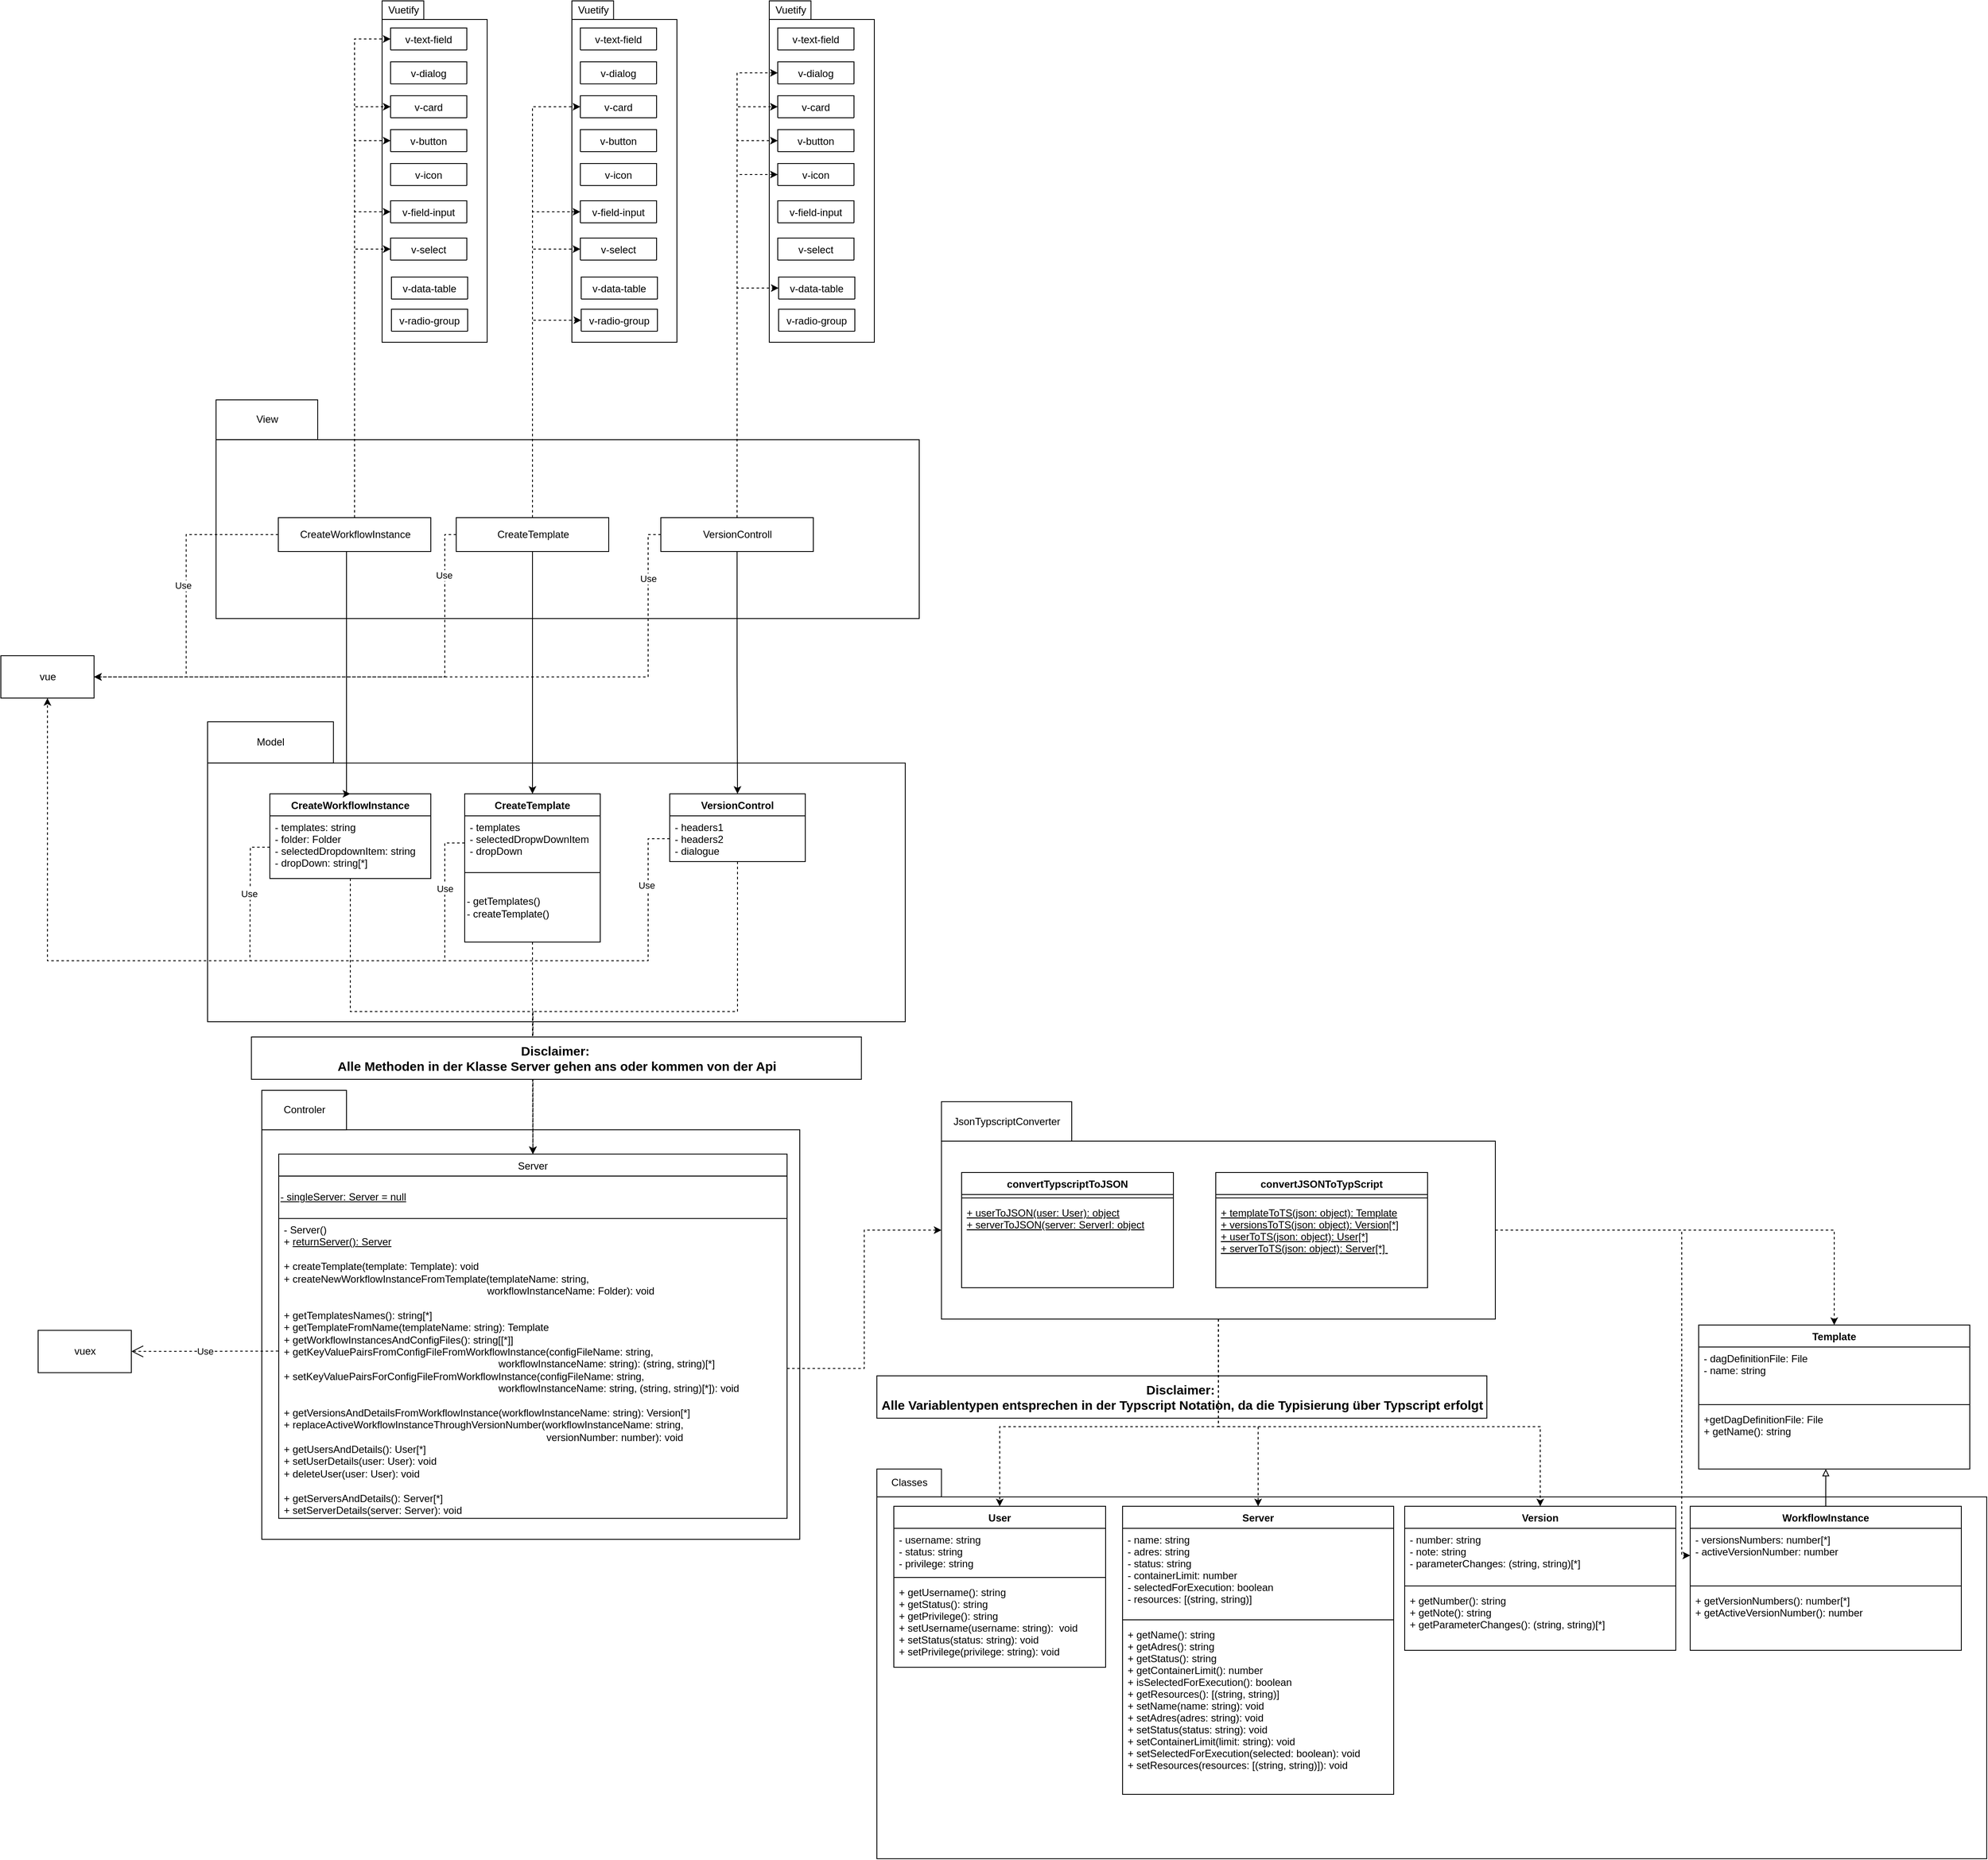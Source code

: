 <mxfile version="15.9.4" type="device"><diagram id="75CO_LptRTt2laYMUp1T" name="Page-1"><mxGraphModel dx="3362" dy="1837" grid="1" gridSize="10" guides="1" tooltips="1" connect="1" arrows="1" fold="1" page="1" pageScale="1" pageWidth="850" pageHeight="1100" math="0" shadow="0"><root><mxCell id="0"/><mxCell id="1" parent="0"/><mxCell id="TROm8fGJsWG49ZNJDD4P-30" value="" style="html=1;" parent="1" vertex="1"><mxGeometry x="-806" y="1189.58" width="635" height="483.42" as="geometry"/></mxCell><mxCell id="TROm8fGJsWG49ZNJDD4P-320" value="" style="html=1;" parent="1" vertex="1"><mxGeometry x="-207" y="-121" width="124" height="381" as="geometry"/></mxCell><mxCell id="TROm8fGJsWG49ZNJDD4P-358" value="" style="html=1;" parent="1" vertex="1"><mxGeometry x="-664" y="-121" width="124" height="381" as="geometry"/></mxCell><mxCell id="TROm8fGJsWG49ZNJDD4P-1" value="" style="html=1;" parent="1" vertex="1"><mxGeometry x="-860" y="375" width="830" height="211.11" as="geometry"/></mxCell><mxCell id="z3Kn6UMQ87TC_x1oYjRb-14" style="edgeStyle=orthogonalEdgeStyle;rounded=0;orthogonalLoop=1;jettySize=auto;html=1;entryX=1;entryY=0.5;entryDx=0;entryDy=0;dashed=1;endArrow=none;endFill=0;" edge="1" parent="1" source="TROm8fGJsWG49ZNJDD4P-2" target="z3Kn6UMQ87TC_x1oYjRb-11"><mxGeometry relative="1" as="geometry"><Array as="points"><mxPoint x="-590" y="487"/><mxPoint x="-590" y="655"/></Array></mxGeometry></mxCell><mxCell id="z3Kn6UMQ87TC_x1oYjRb-18" value="Use" style="edgeLabel;html=1;align=center;verticalAlign=middle;resizable=0;points=[];" vertex="1" connectable="0" parent="z3Kn6UMQ87TC_x1oYjRb-14"><mxGeometry x="-0.64" y="-1" relative="1" as="geometry"><mxPoint y="-46" as="offset"/></mxGeometry></mxCell><mxCell id="TROm8fGJsWG49ZNJDD4P-2" value="CreateTemplate" style="html=1;" parent="1" vertex="1"><mxGeometry x="-576.5" y="467" width="180" height="40" as="geometry"/></mxCell><mxCell id="TROm8fGJsWG49ZNJDD4P-3" value="View" style="html=1;" parent="1" vertex="1"><mxGeometry x="-860" y="328" width="120" height="46.89" as="geometry"/></mxCell><mxCell id="TROm8fGJsWG49ZNJDD4P-395" style="edgeStyle=orthogonalEdgeStyle;rounded=0;orthogonalLoop=1;jettySize=auto;html=1;entryX=0;entryY=0.5;entryDx=0;entryDy=0;dashed=1;fontColor=#000000;" parent="1" source="TROm8fGJsWG49ZNJDD4P-4" target="TROm8fGJsWG49ZNJDD4P-359" edge="1"><mxGeometry relative="1" as="geometry"/></mxCell><mxCell id="TROm8fGJsWG49ZNJDD4P-396" style="edgeStyle=orthogonalEdgeStyle;rounded=0;orthogonalLoop=1;jettySize=auto;html=1;entryX=0;entryY=0.5;entryDx=0;entryDy=0;dashed=1;fontColor=#000000;" parent="1" source="TROm8fGJsWG49ZNJDD4P-4" target="TROm8fGJsWG49ZNJDD4P-367" edge="1"><mxGeometry relative="1" as="geometry"/></mxCell><mxCell id="TROm8fGJsWG49ZNJDD4P-397" style="edgeStyle=orthogonalEdgeStyle;rounded=0;orthogonalLoop=1;jettySize=auto;html=1;entryX=0;entryY=0.5;entryDx=0;entryDy=0;dashed=1;fontColor=#000000;" parent="1" source="TROm8fGJsWG49ZNJDD4P-4" target="TROm8fGJsWG49ZNJDD4P-371" edge="1"><mxGeometry relative="1" as="geometry"/></mxCell><mxCell id="TROm8fGJsWG49ZNJDD4P-398" style="edgeStyle=orthogonalEdgeStyle;rounded=0;orthogonalLoop=1;jettySize=auto;html=1;entryX=0;entryY=0.5;entryDx=0;entryDy=0;dashed=1;fontColor=#000000;" parent="1" source="TROm8fGJsWG49ZNJDD4P-4" target="TROm8fGJsWG49ZNJDD4P-379" edge="1"><mxGeometry relative="1" as="geometry"/></mxCell><mxCell id="TROm8fGJsWG49ZNJDD4P-399" style="edgeStyle=orthogonalEdgeStyle;rounded=0;orthogonalLoop=1;jettySize=auto;html=1;entryX=0;entryY=0.5;entryDx=0;entryDy=0;dashed=1;fontColor=#000000;" parent="1" source="TROm8fGJsWG49ZNJDD4P-4" target="TROm8fGJsWG49ZNJDD4P-383" edge="1"><mxGeometry relative="1" as="geometry"/></mxCell><mxCell id="z3Kn6UMQ87TC_x1oYjRb-12" style="edgeStyle=orthogonalEdgeStyle;rounded=0;orthogonalLoop=1;jettySize=auto;html=1;entryX=1;entryY=0.5;entryDx=0;entryDy=0;dashed=1;" edge="1" parent="1" source="TROm8fGJsWG49ZNJDD4P-4" target="z3Kn6UMQ87TC_x1oYjRb-11"><mxGeometry relative="1" as="geometry"/></mxCell><mxCell id="z3Kn6UMQ87TC_x1oYjRb-13" value="Use" style="edgeLabel;html=1;align=center;verticalAlign=middle;resizable=0;points=[];" vertex="1" connectable="0" parent="z3Kn6UMQ87TC_x1oYjRb-12"><mxGeometry x="-0.125" y="-4" relative="1" as="geometry"><mxPoint as="offset"/></mxGeometry></mxCell><mxCell id="TROm8fGJsWG49ZNJDD4P-4" value="CreateWorkflowInstance" style="html=1;" parent="1" vertex="1"><mxGeometry x="-786.5" y="467" width="180" height="40" as="geometry"/></mxCell><mxCell id="TROm8fGJsWG49ZNJDD4P-400" style="edgeStyle=orthogonalEdgeStyle;rounded=0;orthogonalLoop=1;jettySize=auto;html=1;entryX=0;entryY=0.5;entryDx=0;entryDy=0;dashed=1;fontColor=#000000;" parent="1" source="TROm8fGJsWG49ZNJDD4P-5" target="TROm8fGJsWG49ZNJDD4P-325" edge="1"><mxGeometry relative="1" as="geometry"/></mxCell><mxCell id="TROm8fGJsWG49ZNJDD4P-401" style="edgeStyle=orthogonalEdgeStyle;rounded=0;orthogonalLoop=1;jettySize=auto;html=1;entryX=0;entryY=0.5;entryDx=0;entryDy=0;dashed=1;fontColor=#000000;" parent="1" source="TROm8fGJsWG49ZNJDD4P-5" target="TROm8fGJsWG49ZNJDD4P-329" edge="1"><mxGeometry relative="1" as="geometry"/></mxCell><mxCell id="TROm8fGJsWG49ZNJDD4P-402" style="edgeStyle=orthogonalEdgeStyle;rounded=0;orthogonalLoop=1;jettySize=auto;html=1;entryX=0;entryY=0.5;entryDx=0;entryDy=0;dashed=1;fontColor=#000000;" parent="1" source="TROm8fGJsWG49ZNJDD4P-5" target="TROm8fGJsWG49ZNJDD4P-333" edge="1"><mxGeometry relative="1" as="geometry"/></mxCell><mxCell id="TROm8fGJsWG49ZNJDD4P-403" style="edgeStyle=orthogonalEdgeStyle;rounded=0;orthogonalLoop=1;jettySize=auto;html=1;entryX=0;entryY=0.5;entryDx=0;entryDy=0;dashed=1;fontColor=#000000;" parent="1" source="TROm8fGJsWG49ZNJDD4P-5" target="TROm8fGJsWG49ZNJDD4P-337" edge="1"><mxGeometry relative="1" as="geometry"/></mxCell><mxCell id="TROm8fGJsWG49ZNJDD4P-404" style="edgeStyle=orthogonalEdgeStyle;rounded=0;orthogonalLoop=1;jettySize=auto;html=1;entryX=0;entryY=0.5;entryDx=0;entryDy=0;dashed=1;fontColor=#000000;" parent="1" source="TROm8fGJsWG49ZNJDD4P-5" target="TROm8fGJsWG49ZNJDD4P-349" edge="1"><mxGeometry relative="1" as="geometry"/></mxCell><mxCell id="z3Kn6UMQ87TC_x1oYjRb-22" style="edgeStyle=orthogonalEdgeStyle;rounded=0;orthogonalLoop=1;jettySize=auto;html=1;entryX=1;entryY=0.5;entryDx=0;entryDy=0;dashed=1;" edge="1" parent="1" source="TROm8fGJsWG49ZNJDD4P-5" target="z3Kn6UMQ87TC_x1oYjRb-11"><mxGeometry relative="1" as="geometry"><Array as="points"><mxPoint x="-350" y="487"/><mxPoint x="-350" y="655"/></Array></mxGeometry></mxCell><mxCell id="z3Kn6UMQ87TC_x1oYjRb-23" value="Use" style="edgeLabel;html=1;align=center;verticalAlign=middle;resizable=0;points=[];" vertex="1" connectable="0" parent="z3Kn6UMQ87TC_x1oYjRb-22"><mxGeometry x="-0.841" relative="1" as="geometry"><mxPoint as="offset"/></mxGeometry></mxCell><mxCell id="TROm8fGJsWG49ZNJDD4P-5" value="VersionControll" style="html=1;" parent="1" vertex="1"><mxGeometry x="-335" y="467" width="180" height="40" as="geometry"/></mxCell><mxCell id="TROm8fGJsWG49ZNJDD4P-6" style="edgeStyle=orthogonalEdgeStyle;rounded=0;orthogonalLoop=1;jettySize=auto;html=1;entryX=1;entryY=0.5;entryDx=0;entryDy=0;dashed=1;endArrow=none;endFill=0;fontSize=10;startArrow=open;startFill=0;" parent="1" edge="1"><mxGeometry relative="1" as="geometry"><mxPoint x="560" y="525" as="targetPoint"/></mxGeometry></mxCell><mxCell id="TROm8fGJsWG49ZNJDD4P-7" style="edgeStyle=orthogonalEdgeStyle;rounded=0;orthogonalLoop=1;jettySize=auto;html=1;entryX=1;entryY=0.5;entryDx=0;entryDy=0;dashed=1;endArrow=none;endFill=0;fontSize=10;startArrow=open;startFill=0;" parent="1" edge="1"><mxGeometry relative="1" as="geometry"><mxPoint x="560" y="525" as="targetPoint"/></mxGeometry></mxCell><mxCell id="TROm8fGJsWG49ZNJDD4P-8" style="edgeStyle=orthogonalEdgeStyle;rounded=0;orthogonalLoop=1;jettySize=auto;html=1;entryX=1;entryY=0.5;entryDx=0;entryDy=0;dashed=1;endArrow=none;endFill=0;fontSize=10;startArrow=open;startFill=0;" parent="1" edge="1"><mxGeometry relative="1" as="geometry"><mxPoint x="600" y="451" as="targetPoint"/></mxGeometry></mxCell><mxCell id="TROm8fGJsWG49ZNJDD4P-9" style="edgeStyle=orthogonalEdgeStyle;rounded=0;orthogonalLoop=1;jettySize=auto;html=1;entryX=1;entryY=0.5;entryDx=0;entryDy=0;dashed=1;endArrow=none;endFill=0;fontSize=10;startArrow=open;startFill=0;" parent="1" edge="1"><mxGeometry relative="1" as="geometry"><mxPoint x="600" y="451" as="targetPoint"/></mxGeometry></mxCell><mxCell id="TROm8fGJsWG49ZNJDD4P-10" style="edgeStyle=orthogonalEdgeStyle;rounded=0;orthogonalLoop=1;jettySize=auto;html=1;entryX=1;entryY=0.5;entryDx=0;entryDy=0;dashed=1;endArrow=none;endFill=0;fontSize=10;startArrow=open;startFill=0;" parent="1" edge="1"><mxGeometry relative="1" as="geometry"><mxPoint x="-296.5" y="441" as="targetPoint"/></mxGeometry></mxCell><mxCell id="TROm8fGJsWG49ZNJDD4P-16" value="CreateWorkflowInstance" style="swimlane;fontStyle=1;align=center;verticalAlign=top;childLayout=stackLayout;horizontal=1;startSize=26;horizontalStack=0;resizeParent=1;resizeParentMax=0;resizeLast=0;collapsible=1;marginBottom=0;" parent="1" vertex="1" collapsed="1"><mxGeometry x="-786.5" y="788" width="190" height="30" as="geometry"><mxRectangle x="30" y="80" width="160" height="86" as="alternateBounds"/></mxGeometry></mxCell><mxCell id="TROm8fGJsWG49ZNJDD4P-17" value="+ field: type" style="text;strokeColor=none;fillColor=none;align=left;verticalAlign=top;spacingLeft=4;spacingRight=4;overflow=hidden;rotatable=0;points=[[0,0.5],[1,0.5]];portConstraint=eastwest;" parent="TROm8fGJsWG49ZNJDD4P-16" vertex="1"><mxGeometry y="26" width="190" height="26" as="geometry"/></mxCell><mxCell id="TROm8fGJsWG49ZNJDD4P-18" value="" style="line;strokeWidth=1;fillColor=none;align=left;verticalAlign=middle;spacingTop=-1;spacingLeft=3;spacingRight=3;rotatable=0;labelPosition=right;points=[];portConstraint=eastwest;" parent="TROm8fGJsWG49ZNJDD4P-16" vertex="1"><mxGeometry y="52" width="190" height="8" as="geometry"/></mxCell><mxCell id="TROm8fGJsWG49ZNJDD4P-19" value="+ method(type): type" style="text;strokeColor=none;fillColor=none;align=left;verticalAlign=top;spacingLeft=4;spacingRight=4;overflow=hidden;rotatable=0;points=[[0,0.5],[1,0.5]];portConstraint=eastwest;" parent="TROm8fGJsWG49ZNJDD4P-16" vertex="1"><mxGeometry y="60" width="190" height="26" as="geometry"/></mxCell><mxCell id="TROm8fGJsWG49ZNJDD4P-20" value="CreateTemplate&#10;" style="swimlane;fontStyle=1;align=center;verticalAlign=top;childLayout=stackLayout;horizontal=1;startSize=26;horizontalStack=0;resizeParent=1;resizeParentMax=0;resizeLast=0;collapsible=1;marginBottom=0;" parent="1" vertex="1" collapsed="1"><mxGeometry x="-566.5" y="788" width="190" height="30" as="geometry"><mxRectangle x="30" y="80" width="160" height="86" as="alternateBounds"/></mxGeometry></mxCell><mxCell id="TROm8fGJsWG49ZNJDD4P-21" value="+ field: type" style="text;strokeColor=none;fillColor=none;align=left;verticalAlign=top;spacingLeft=4;spacingRight=4;overflow=hidden;rotatable=0;points=[[0,0.5],[1,0.5]];portConstraint=eastwest;" parent="TROm8fGJsWG49ZNJDD4P-20" vertex="1"><mxGeometry y="26" width="190" height="26" as="geometry"/></mxCell><mxCell id="TROm8fGJsWG49ZNJDD4P-22" value="" style="line;strokeWidth=1;fillColor=none;align=left;verticalAlign=middle;spacingTop=-1;spacingLeft=3;spacingRight=3;rotatable=0;labelPosition=right;points=[];portConstraint=eastwest;" parent="TROm8fGJsWG49ZNJDD4P-20" vertex="1"><mxGeometry y="52" width="190" height="8" as="geometry"/></mxCell><mxCell id="TROm8fGJsWG49ZNJDD4P-23" value="+ method(type): type" style="text;strokeColor=none;fillColor=none;align=left;verticalAlign=top;spacingLeft=4;spacingRight=4;overflow=hidden;rotatable=0;points=[[0,0.5],[1,0.5]];portConstraint=eastwest;" parent="TROm8fGJsWG49ZNJDD4P-20" vertex="1"><mxGeometry y="60" width="190" height="26" as="geometry"/></mxCell><mxCell id="TROm8fGJsWG49ZNJDD4P-24" value="VersionControl" style="swimlane;fontStyle=1;align=center;verticalAlign=top;childLayout=stackLayout;horizontal=1;startSize=26;horizontalStack=0;resizeParent=1;resizeParentMax=0;resizeLast=0;collapsible=1;marginBottom=0;" parent="1" vertex="1"><mxGeometry x="-324.5" y="788" width="160" height="80" as="geometry"><mxRectangle x="530" y="840" width="190" height="30" as="alternateBounds"/></mxGeometry></mxCell><mxCell id="TROm8fGJsWG49ZNJDD4P-25" value="- headers1&#10;- headers2&#10;- dialogue" style="text;strokeColor=none;fillColor=none;align=left;verticalAlign=top;spacingLeft=4;spacingRight=4;overflow=hidden;rotatable=0;points=[[0,0.5],[1,0.5]];portConstraint=eastwest;" parent="TROm8fGJsWG49ZNJDD4P-24" vertex="1"><mxGeometry y="26" width="160" height="54" as="geometry"/></mxCell><mxCell id="TROm8fGJsWG49ZNJDD4P-26" value="" style="html=1;align=left;" parent="1" vertex="1"><mxGeometry x="-326.5" y="868" width="160" height="50" as="geometry"/></mxCell><mxCell id="TROm8fGJsWG49ZNJDD4P-27" style="edgeStyle=orthogonalEdgeStyle;rounded=0;orthogonalLoop=1;jettySize=auto;html=1;entryX=1;entryY=0.5;entryDx=0;entryDy=0;dashed=1;endArrow=none;endFill=0;fontSize=10;startArrow=open;startFill=0;" parent="1" edge="1"><mxGeometry relative="1" as="geometry"><mxPoint x="-296.5" y="441" as="targetPoint"/></mxGeometry></mxCell><mxCell id="TROm8fGJsWG49ZNJDD4P-33" value="Model" style="html=1;" parent="1" vertex="1"><mxGeometry x="-870" y="708" width="148.596" height="48.684" as="geometry"/></mxCell><mxCell id="TROm8fGJsWG49ZNJDD4P-34" value="" style="html=1;" parent="1" vertex="1"><mxGeometry x="-870" y="756.68" width="823.5" height="305.32" as="geometry"/></mxCell><mxCell id="TROm8fGJsWG49ZNJDD4P-35" value="CreateTemplate&#10;" style="swimlane;fontStyle=1;align=center;verticalAlign=top;childLayout=stackLayout;horizontal=1;startSize=26;horizontalStack=0;resizeParent=1;resizeParentMax=0;resizeLast=0;collapsible=1;marginBottom=0;" parent="1" vertex="1"><mxGeometry x="-566.5" y="793" width="160" height="98" as="geometry"><mxRectangle x="290" y="840" width="190" height="30" as="alternateBounds"/></mxGeometry></mxCell><mxCell id="TROm8fGJsWG49ZNJDD4P-36" value="- templates&#10;- selectedDropwDownItem&#10;- dropDown" style="text;strokeColor=none;fillColor=none;align=left;verticalAlign=top;spacingLeft=4;spacingRight=4;overflow=hidden;rotatable=0;points=[[0,0.5],[1,0.5]];portConstraint=eastwest;" parent="TROm8fGJsWG49ZNJDD4P-35" vertex="1"><mxGeometry y="26" width="160" height="64" as="geometry"/></mxCell><mxCell id="TROm8fGJsWG49ZNJDD4P-37" value="" style="line;strokeWidth=1;fillColor=none;align=left;verticalAlign=middle;spacingTop=-1;spacingLeft=3;spacingRight=3;rotatable=0;labelPosition=right;points=[];portConstraint=eastwest;" parent="TROm8fGJsWG49ZNJDD4P-35" vertex="1"><mxGeometry y="90" width="160" height="8" as="geometry"/></mxCell><mxCell id="TROm8fGJsWG49ZNJDD4P-405" style="edgeStyle=orthogonalEdgeStyle;rounded=0;orthogonalLoop=1;jettySize=auto;html=1;entryX=0.5;entryY=0;entryDx=0;entryDy=0;dashed=1;fontColor=#000000;" parent="1" source="TROm8fGJsWG49ZNJDD4P-38" target="TROm8fGJsWG49ZNJDD4P-31" edge="1"><mxGeometry relative="1" as="geometry"><Array as="points"><mxPoint x="-244" y="1050"/><mxPoint x="-486" y="1050"/></Array></mxGeometry></mxCell><mxCell id="TROm8fGJsWG49ZNJDD4P-38" value="VersionControl" style="swimlane;fontStyle=1;align=center;verticalAlign=top;childLayout=stackLayout;horizontal=1;startSize=26;horizontalStack=0;resizeParent=1;resizeParentMax=0;resizeLast=0;collapsible=1;marginBottom=0;" parent="1" vertex="1"><mxGeometry x="-324.5" y="793" width="160" height="80" as="geometry"><mxRectangle x="-326.5" y="756" width="190" height="30" as="alternateBounds"/></mxGeometry></mxCell><mxCell id="TROm8fGJsWG49ZNJDD4P-39" value="- headers1&#10;- headers2&#10;- dialogue" style="text;strokeColor=none;fillColor=none;align=left;verticalAlign=top;spacingLeft=4;spacingRight=4;overflow=hidden;rotatable=0;points=[[0,0.5],[1,0.5]];portConstraint=eastwest;" parent="TROm8fGJsWG49ZNJDD4P-38" vertex="1"><mxGeometry y="26" width="160" height="54" as="geometry"/></mxCell><mxCell id="TROm8fGJsWG49ZNJDD4P-40" style="edgeStyle=orthogonalEdgeStyle;rounded=0;orthogonalLoop=1;jettySize=auto;html=1;entryX=0.5;entryY=0;entryDx=0;entryDy=0;dashed=1;" parent="1" source="TROm8fGJsWG49ZNJDD4P-41" target="TROm8fGJsWG49ZNJDD4P-31" edge="1"><mxGeometry relative="1" as="geometry"/></mxCell><mxCell id="TROm8fGJsWG49ZNJDD4P-41" value="- getTemplates()&lt;br&gt;- createTemplate()" style="html=1;align=left;" parent="1" vertex="1"><mxGeometry x="-566.5" y="886" width="160" height="82" as="geometry"/></mxCell><mxCell id="TROm8fGJsWG49ZNJDD4P-42" value="&lt;b style=&quot;font-size: 15px&quot;&gt;Disclaimer:&amp;nbsp;&lt;br&gt;Alle Variablentypen entsprechen in der Typscript Notation, da die Typisierung über Typscript erfolgt&lt;/b&gt;" style="html=1;" parent="1" vertex="1"><mxGeometry x="-80" y="1480" width="720" height="50" as="geometry"/></mxCell><mxCell id="TROm8fGJsWG49ZNJDD4P-43" value="Classes" style="html=1;" parent="1" vertex="1"><mxGeometry x="-80" y="1590" width="76.228" height="32.895" as="geometry"/></mxCell><mxCell id="TROm8fGJsWG49ZNJDD4P-44" value="" style="html=1;" parent="1" vertex="1"><mxGeometry x="-80" y="1622.89" width="1310" height="427.11" as="geometry"/></mxCell><mxCell id="TROm8fGJsWG49ZNJDD4P-45" value="User" style="swimlane;fontStyle=1;align=center;verticalAlign=top;childLayout=stackLayout;horizontal=1;startSize=26;horizontalStack=0;resizeParent=1;resizeParentMax=0;resizeLast=0;collapsible=1;marginBottom=0;" parent="1" vertex="1"><mxGeometry x="-60" y="1634" width="250" height="190" as="geometry"/></mxCell><mxCell id="TROm8fGJsWG49ZNJDD4P-46" value="- username: string&#10;- status: string&#10;- privilege: string" style="text;strokeColor=none;fillColor=none;align=left;verticalAlign=top;spacingLeft=4;spacingRight=4;overflow=hidden;rotatable=0;points=[[0,0.5],[1,0.5]];portConstraint=eastwest;" parent="TROm8fGJsWG49ZNJDD4P-45" vertex="1"><mxGeometry y="26" width="250" height="54" as="geometry"/></mxCell><mxCell id="TROm8fGJsWG49ZNJDD4P-47" value="" style="line;strokeWidth=1;fillColor=none;align=left;verticalAlign=middle;spacingTop=-1;spacingLeft=3;spacingRight=3;rotatable=0;labelPosition=right;points=[];portConstraint=eastwest;" parent="TROm8fGJsWG49ZNJDD4P-45" vertex="1"><mxGeometry y="80" width="250" height="8" as="geometry"/></mxCell><mxCell id="TROm8fGJsWG49ZNJDD4P-48" value="+ getUsername(): string&#10;+ getStatus(): string&#10;+ getPrivilege(): string&#10;+ setUsername(username: string):  void&#10;+ setStatus(status: string): void&#10;+ setPrivilege(privilege: string): void" style="text;strokeColor=none;fillColor=none;align=left;verticalAlign=top;spacingLeft=4;spacingRight=4;overflow=hidden;rotatable=0;points=[[0,0.5],[1,0.5]];portConstraint=eastwest;" parent="TROm8fGJsWG49ZNJDD4P-45" vertex="1"><mxGeometry y="88" width="250" height="102" as="geometry"/></mxCell><mxCell id="TROm8fGJsWG49ZNJDD4P-49" value="Server" style="swimlane;fontStyle=1;align=center;verticalAlign=top;childLayout=stackLayout;horizontal=1;startSize=26;horizontalStack=0;resizeParent=1;resizeParentMax=0;resizeLast=0;collapsible=1;marginBottom=0;" parent="1" vertex="1"><mxGeometry x="210" y="1634" width="320" height="340" as="geometry"/></mxCell><mxCell id="TROm8fGJsWG49ZNJDD4P-50" value="- name: string&#10;- adres: string&#10;- status: string&#10;- containerLimit: number&#10;- selectedForExecution: boolean&#10;- resources: [(string, string)]" style="text;strokeColor=none;fillColor=none;align=left;verticalAlign=top;spacingLeft=4;spacingRight=4;overflow=hidden;rotatable=0;points=[[0,0.5],[1,0.5]];portConstraint=eastwest;" parent="TROm8fGJsWG49ZNJDD4P-49" vertex="1"><mxGeometry y="26" width="320" height="104" as="geometry"/></mxCell><mxCell id="TROm8fGJsWG49ZNJDD4P-51" value="" style="line;strokeWidth=1;fillColor=none;align=left;verticalAlign=middle;spacingTop=-1;spacingLeft=3;spacingRight=3;rotatable=0;labelPosition=right;points=[];portConstraint=eastwest;" parent="TROm8fGJsWG49ZNJDD4P-49" vertex="1"><mxGeometry y="130" width="320" height="8" as="geometry"/></mxCell><mxCell id="TROm8fGJsWG49ZNJDD4P-52" value="+ getName(): string&#10;+ getAdres(): string&#10;+ getStatus(): string&#10;+ getContainerLimit(): number&#10;+ isSelectedForExecution(): boolean&#10;+ getResources(): [(string, string)]&#10;+ setName(name: string): void&#10;+ setAdres(adres: string): void&#10;+ setStatus(status: string): void&#10;+ setContainerLimit(limit: string): void&#10;+ setSelectedForExecution(selected: boolean): void&#10;+ setResources(resources: [(string, string)]): void" style="text;strokeColor=none;fillColor=none;align=left;verticalAlign=top;spacingLeft=4;spacingRight=4;overflow=hidden;rotatable=0;points=[[0,0.5],[1,0.5]];portConstraint=eastwest;" parent="TROm8fGJsWG49ZNJDD4P-49" vertex="1"><mxGeometry y="138" width="320" height="202" as="geometry"/></mxCell><mxCell id="TROm8fGJsWG49ZNJDD4P-76" value="Template" style="swimlane;fontStyle=1;align=center;verticalAlign=top;childLayout=stackLayout;horizontal=1;startSize=26;horizontalStack=0;resizeParent=1;resizeParentMax=0;resizeLast=0;collapsible=1;marginBottom=0;fontSize=12;" parent="1" vertex="1"><mxGeometry x="890" y="1420" width="320" height="170" as="geometry"/></mxCell><mxCell id="TROm8fGJsWG49ZNJDD4P-77" value="- dagDefinitionFile: File&#10;- name: string" style="text;strokeColor=none;fillColor=none;align=left;verticalAlign=top;spacingLeft=4;spacingRight=4;overflow=hidden;rotatable=0;points=[[0,0.5],[1,0.5]];portConstraint=eastwest;dashed=1;fontSize=12;" parent="TROm8fGJsWG49ZNJDD4P-76" vertex="1"><mxGeometry y="26" width="320" height="64" as="geometry"/></mxCell><mxCell id="TROm8fGJsWG49ZNJDD4P-78" value="" style="line;strokeWidth=1;fillColor=none;align=left;verticalAlign=middle;spacingTop=-1;spacingLeft=3;spacingRight=3;rotatable=0;labelPosition=right;points=[];portConstraint=eastwest;fontSize=12;" parent="TROm8fGJsWG49ZNJDD4P-76" vertex="1"><mxGeometry y="90" width="320" height="8" as="geometry"/></mxCell><mxCell id="TROm8fGJsWG49ZNJDD4P-79" value="+getDagDefinitionFile: File&#10;+ getName(): string&#10;" style="text;strokeColor=none;fillColor=none;align=left;verticalAlign=top;spacingLeft=4;spacingRight=4;overflow=hidden;rotatable=0;points=[[0,0.5],[1,0.5]];portConstraint=eastwest;fontSize=12;" parent="TROm8fGJsWG49ZNJDD4P-76" vertex="1"><mxGeometry y="98" width="320" height="72" as="geometry"/></mxCell><mxCell id="TROm8fGJsWG49ZNJDD4P-80" style="edgeStyle=orthogonalEdgeStyle;rounded=0;orthogonalLoop=1;jettySize=auto;html=1;entryX=0.469;entryY=1;entryDx=0;entryDy=0;entryPerimeter=0;fontSize=12;endArrow=block;endFill=0;" parent="1" source="TROm8fGJsWG49ZNJDD4P-81" target="TROm8fGJsWG49ZNJDD4P-79" edge="1"><mxGeometry relative="1" as="geometry"/></mxCell><mxCell id="TROm8fGJsWG49ZNJDD4P-81" value="WorkflowInstance" style="swimlane;fontStyle=1;align=center;verticalAlign=top;childLayout=stackLayout;horizontal=1;startSize=26;horizontalStack=0;resizeParent=1;resizeParentMax=0;resizeLast=0;collapsible=1;marginBottom=0;fontSize=12;" parent="1" vertex="1"><mxGeometry x="880" y="1634" width="320" height="170" as="geometry"/></mxCell><mxCell id="TROm8fGJsWG49ZNJDD4P-82" value="- versionsNumbers: number[*]&#10;- activeVersionNumber: number&#10;" style="text;strokeColor=none;fillColor=none;align=left;verticalAlign=top;spacingLeft=4;spacingRight=4;overflow=hidden;rotatable=0;points=[[0,0.5],[1,0.5]];portConstraint=eastwest;dashed=1;fontSize=12;" parent="TROm8fGJsWG49ZNJDD4P-81" vertex="1"><mxGeometry y="26" width="320" height="64" as="geometry"/></mxCell><mxCell id="TROm8fGJsWG49ZNJDD4P-83" value="" style="line;strokeWidth=1;fillColor=none;align=left;verticalAlign=middle;spacingTop=-1;spacingLeft=3;spacingRight=3;rotatable=0;labelPosition=right;points=[];portConstraint=eastwest;fontSize=12;" parent="TROm8fGJsWG49ZNJDD4P-81" vertex="1"><mxGeometry y="90" width="320" height="8" as="geometry"/></mxCell><mxCell id="TROm8fGJsWG49ZNJDD4P-84" value="+ getVersionNumbers(): number[*]&#10;+ getActiveVersionNumber(): number&#10;" style="text;strokeColor=none;fillColor=none;align=left;verticalAlign=top;spacingLeft=4;spacingRight=4;overflow=hidden;rotatable=0;points=[[0,0.5],[1,0.5]];portConstraint=eastwest;fontSize=12;" parent="TROm8fGJsWG49ZNJDD4P-81" vertex="1"><mxGeometry y="98" width="320" height="72" as="geometry"/></mxCell><mxCell id="TROm8fGJsWG49ZNJDD4P-85" value="Version" style="swimlane;fontStyle=1;align=center;verticalAlign=top;childLayout=stackLayout;horizontal=1;startSize=26;horizontalStack=0;resizeParent=1;resizeParentMax=0;resizeLast=0;collapsible=1;marginBottom=0;fontSize=12;" parent="1" vertex="1"><mxGeometry x="543" y="1634" width="320" height="170" as="geometry"/></mxCell><mxCell id="TROm8fGJsWG49ZNJDD4P-86" value="- number: string&#10;- note: string&#10;- parameterChanges: (string, string)[*]&#10;" style="text;strokeColor=none;fillColor=none;align=left;verticalAlign=top;spacingLeft=4;spacingRight=4;overflow=hidden;rotatable=0;points=[[0,0.5],[1,0.5]];portConstraint=eastwest;dashed=1;fontSize=12;" parent="TROm8fGJsWG49ZNJDD4P-85" vertex="1"><mxGeometry y="26" width="320" height="64" as="geometry"/></mxCell><mxCell id="TROm8fGJsWG49ZNJDD4P-87" value="" style="line;strokeWidth=1;fillColor=none;align=left;verticalAlign=middle;spacingTop=-1;spacingLeft=3;spacingRight=3;rotatable=0;labelPosition=right;points=[];portConstraint=eastwest;fontSize=12;" parent="TROm8fGJsWG49ZNJDD4P-85" vertex="1"><mxGeometry y="90" width="320" height="8" as="geometry"/></mxCell><mxCell id="TROm8fGJsWG49ZNJDD4P-88" value="+ getNumber(): string&#10;+ getNote(): string&#10;+ getParameterChanges():  (string, string)[*]&#10;" style="text;strokeColor=none;fillColor=none;align=left;verticalAlign=top;spacingLeft=4;spacingRight=4;overflow=hidden;rotatable=0;points=[[0,0.5],[1,0.5]];portConstraint=eastwest;fontSize=12;" parent="TROm8fGJsWG49ZNJDD4P-85" vertex="1"><mxGeometry y="98" width="320" height="72" as="geometry"/></mxCell><mxCell id="TROm8fGJsWG49ZNJDD4P-406" style="edgeStyle=orthogonalEdgeStyle;rounded=0;orthogonalLoop=1;jettySize=auto;html=1;entryX=0.5;entryY=0;entryDx=0;entryDy=0;dashed=1;fontColor=#000000;" parent="1" source="TROm8fGJsWG49ZNJDD4P-93" target="TROm8fGJsWG49ZNJDD4P-31" edge="1"><mxGeometry relative="1" as="geometry"><Array as="points"><mxPoint x="-701" y="1050"/><mxPoint x="-486" y="1050"/></Array></mxGeometry></mxCell><mxCell id="TROm8fGJsWG49ZNJDD4P-93" value="CreateWorkflowInstance" style="swimlane;fontStyle=1;align=center;verticalAlign=top;childLayout=stackLayout;horizontal=1;startSize=26;horizontalStack=0;resizeParent=1;resizeParentMax=0;resizeLast=0;collapsible=1;marginBottom=0;" parent="1" vertex="1"><mxGeometry x="-796.5" y="793" width="190" height="100" as="geometry"><mxRectangle x="70" y="840" width="190" height="30" as="alternateBounds"/></mxGeometry></mxCell><mxCell id="TROm8fGJsWG49ZNJDD4P-94" value="- templates: string&#10;- folder: Folder&#10;- selectedDropdownItem: string&#10;- dropDown: string[*]" style="text;strokeColor=none;fillColor=none;align=left;verticalAlign=top;spacingLeft=4;spacingRight=4;overflow=hidden;rotatable=0;points=[[0,0.5],[1,0.5]];portConstraint=eastwest;" parent="TROm8fGJsWG49ZNJDD4P-93" vertex="1"><mxGeometry y="26" width="190" height="74" as="geometry"/></mxCell><mxCell id="TROm8fGJsWG49ZNJDD4P-97" value="Vuetify" style="html=1;" parent="1" vertex="1"><mxGeometry x="-440" y="-143" width="49.21" height="21.923" as="geometry"/></mxCell><mxCell id="TROm8fGJsWG49ZNJDD4P-98" value="" style="html=1;" parent="1" vertex="1"><mxGeometry x="-440" y="-121" width="124" height="381" as="geometry"/></mxCell><mxCell id="TROm8fGJsWG49ZNJDD4P-99" value="v-text-field" style="swimlane;fontStyle=0;childLayout=stackLayout;horizontal=1;startSize=26;fillColor=none;horizontalStack=0;resizeParent=1;resizeParentMax=0;resizeLast=0;collapsible=1;marginBottom=0;" parent="1" vertex="1" collapsed="1"><mxGeometry x="-430" y="-111" width="90" height="26" as="geometry"><mxRectangle x="10" y="38" width="140" height="104" as="alternateBounds"/></mxGeometry></mxCell><mxCell id="TROm8fGJsWG49ZNJDD4P-100" value="+ field: type" style="text;strokeColor=none;fillColor=none;align=left;verticalAlign=top;spacingLeft=4;spacingRight=4;overflow=hidden;rotatable=0;points=[[0,0.5],[1,0.5]];portConstraint=eastwest;" parent="TROm8fGJsWG49ZNJDD4P-99" vertex="1"><mxGeometry y="26" width="90" height="26" as="geometry"/></mxCell><mxCell id="TROm8fGJsWG49ZNJDD4P-101" value="+ field: type" style="text;strokeColor=none;fillColor=none;align=left;verticalAlign=top;spacingLeft=4;spacingRight=4;overflow=hidden;rotatable=0;points=[[0,0.5],[1,0.5]];portConstraint=eastwest;" parent="TROm8fGJsWG49ZNJDD4P-99" vertex="1"><mxGeometry y="52" width="90" height="26" as="geometry"/></mxCell><mxCell id="TROm8fGJsWG49ZNJDD4P-102" value="+ field: type" style="text;strokeColor=none;fillColor=none;align=left;verticalAlign=top;spacingLeft=4;spacingRight=4;overflow=hidden;rotatable=0;points=[[0,0.5],[1,0.5]];portConstraint=eastwest;" parent="TROm8fGJsWG49ZNJDD4P-99" vertex="1"><mxGeometry y="78" width="90" height="26" as="geometry"/></mxCell><mxCell id="TROm8fGJsWG49ZNJDD4P-103" value="v-dialog" style="swimlane;fontStyle=0;childLayout=stackLayout;horizontal=1;startSize=26;fillColor=none;horizontalStack=0;resizeParent=1;resizeParentMax=0;resizeLast=0;collapsible=1;marginBottom=0;" parent="1" vertex="1" collapsed="1"><mxGeometry x="-430" y="-71" width="90" height="26" as="geometry"><mxRectangle x="10" y="38" width="140" height="104" as="alternateBounds"/></mxGeometry></mxCell><mxCell id="TROm8fGJsWG49ZNJDD4P-104" value="+ field: type" style="text;strokeColor=none;fillColor=none;align=left;verticalAlign=top;spacingLeft=4;spacingRight=4;overflow=hidden;rotatable=0;points=[[0,0.5],[1,0.5]];portConstraint=eastwest;" parent="TROm8fGJsWG49ZNJDD4P-103" vertex="1"><mxGeometry y="26" width="90" height="26" as="geometry"/></mxCell><mxCell id="TROm8fGJsWG49ZNJDD4P-105" value="+ field: type" style="text;strokeColor=none;fillColor=none;align=left;verticalAlign=top;spacingLeft=4;spacingRight=4;overflow=hidden;rotatable=0;points=[[0,0.5],[1,0.5]];portConstraint=eastwest;" parent="TROm8fGJsWG49ZNJDD4P-103" vertex="1"><mxGeometry y="52" width="90" height="26" as="geometry"/></mxCell><mxCell id="TROm8fGJsWG49ZNJDD4P-106" value="+ field: type" style="text;strokeColor=none;fillColor=none;align=left;verticalAlign=top;spacingLeft=4;spacingRight=4;overflow=hidden;rotatable=0;points=[[0,0.5],[1,0.5]];portConstraint=eastwest;" parent="TROm8fGJsWG49ZNJDD4P-103" vertex="1"><mxGeometry y="78" width="90" height="26" as="geometry"/></mxCell><mxCell id="TROm8fGJsWG49ZNJDD4P-107" value="v-card" style="swimlane;fontStyle=0;childLayout=stackLayout;horizontal=1;startSize=26;fillColor=none;horizontalStack=0;resizeParent=1;resizeParentMax=0;resizeLast=0;collapsible=1;marginBottom=0;" parent="1" vertex="1" collapsed="1"><mxGeometry x="-430" y="-31" width="90" height="26" as="geometry"><mxRectangle x="10" y="38" width="140" height="104" as="alternateBounds"/></mxGeometry></mxCell><mxCell id="TROm8fGJsWG49ZNJDD4P-108" value="+ field: type" style="text;strokeColor=none;fillColor=none;align=left;verticalAlign=top;spacingLeft=4;spacingRight=4;overflow=hidden;rotatable=0;points=[[0,0.5],[1,0.5]];portConstraint=eastwest;" parent="TROm8fGJsWG49ZNJDD4P-107" vertex="1"><mxGeometry y="26" width="90" height="26" as="geometry"/></mxCell><mxCell id="TROm8fGJsWG49ZNJDD4P-109" value="+ field: type" style="text;strokeColor=none;fillColor=none;align=left;verticalAlign=top;spacingLeft=4;spacingRight=4;overflow=hidden;rotatable=0;points=[[0,0.5],[1,0.5]];portConstraint=eastwest;" parent="TROm8fGJsWG49ZNJDD4P-107" vertex="1"><mxGeometry y="52" width="90" height="26" as="geometry"/></mxCell><mxCell id="TROm8fGJsWG49ZNJDD4P-110" value="+ field: type" style="text;strokeColor=none;fillColor=none;align=left;verticalAlign=top;spacingLeft=4;spacingRight=4;overflow=hidden;rotatable=0;points=[[0,0.5],[1,0.5]];portConstraint=eastwest;" parent="TROm8fGJsWG49ZNJDD4P-107" vertex="1"><mxGeometry y="78" width="90" height="26" as="geometry"/></mxCell><mxCell id="TROm8fGJsWG49ZNJDD4P-111" value="v-button" style="swimlane;fontStyle=0;childLayout=stackLayout;horizontal=1;startSize=26;fillColor=none;horizontalStack=0;resizeParent=1;resizeParentMax=0;resizeLast=0;collapsible=1;marginBottom=0;" parent="1" vertex="1" collapsed="1"><mxGeometry x="-430" y="9" width="90" height="26" as="geometry"><mxRectangle x="10" y="38" width="140" height="104" as="alternateBounds"/></mxGeometry></mxCell><mxCell id="TROm8fGJsWG49ZNJDD4P-112" value="+ field: type" style="text;strokeColor=none;fillColor=none;align=left;verticalAlign=top;spacingLeft=4;spacingRight=4;overflow=hidden;rotatable=0;points=[[0,0.5],[1,0.5]];portConstraint=eastwest;" parent="TROm8fGJsWG49ZNJDD4P-111" vertex="1"><mxGeometry y="26" width="90" height="26" as="geometry"/></mxCell><mxCell id="TROm8fGJsWG49ZNJDD4P-113" value="+ field: type" style="text;strokeColor=none;fillColor=none;align=left;verticalAlign=top;spacingLeft=4;spacingRight=4;overflow=hidden;rotatable=0;points=[[0,0.5],[1,0.5]];portConstraint=eastwest;" parent="TROm8fGJsWG49ZNJDD4P-111" vertex="1"><mxGeometry y="52" width="90" height="26" as="geometry"/></mxCell><mxCell id="TROm8fGJsWG49ZNJDD4P-114" value="+ field: type" style="text;strokeColor=none;fillColor=none;align=left;verticalAlign=top;spacingLeft=4;spacingRight=4;overflow=hidden;rotatable=0;points=[[0,0.5],[1,0.5]];portConstraint=eastwest;" parent="TROm8fGJsWG49ZNJDD4P-111" vertex="1"><mxGeometry y="78" width="90" height="26" as="geometry"/></mxCell><mxCell id="TROm8fGJsWG49ZNJDD4P-115" value="v-icon" style="swimlane;fontStyle=0;childLayout=stackLayout;horizontal=1;startSize=26;fillColor=none;horizontalStack=0;resizeParent=1;resizeParentMax=0;resizeLast=0;collapsible=1;marginBottom=0;" parent="1" vertex="1" collapsed="1"><mxGeometry x="-430" y="49" width="90" height="26" as="geometry"><mxRectangle x="10" y="38" width="140" height="104" as="alternateBounds"/></mxGeometry></mxCell><mxCell id="TROm8fGJsWG49ZNJDD4P-116" value="+ field: type" style="text;strokeColor=none;fillColor=none;align=left;verticalAlign=top;spacingLeft=4;spacingRight=4;overflow=hidden;rotatable=0;points=[[0,0.5],[1,0.5]];portConstraint=eastwest;" parent="TROm8fGJsWG49ZNJDD4P-115" vertex="1"><mxGeometry y="26" width="90" height="26" as="geometry"/></mxCell><mxCell id="TROm8fGJsWG49ZNJDD4P-117" value="+ field: type" style="text;strokeColor=none;fillColor=none;align=left;verticalAlign=top;spacingLeft=4;spacingRight=4;overflow=hidden;rotatable=0;points=[[0,0.5],[1,0.5]];portConstraint=eastwest;" parent="TROm8fGJsWG49ZNJDD4P-115" vertex="1"><mxGeometry y="52" width="90" height="26" as="geometry"/></mxCell><mxCell id="TROm8fGJsWG49ZNJDD4P-118" value="+ field: type" style="text;strokeColor=none;fillColor=none;align=left;verticalAlign=top;spacingLeft=4;spacingRight=4;overflow=hidden;rotatable=0;points=[[0,0.5],[1,0.5]];portConstraint=eastwest;" parent="TROm8fGJsWG49ZNJDD4P-115" vertex="1"><mxGeometry y="78" width="90" height="26" as="geometry"/></mxCell><mxCell id="TROm8fGJsWG49ZNJDD4P-119" value="v-field-input" style="swimlane;fontStyle=0;childLayout=stackLayout;horizontal=1;startSize=26;fillColor=none;horizontalStack=0;resizeParent=1;resizeParentMax=0;resizeLast=0;collapsible=1;marginBottom=0;" parent="1" vertex="1" collapsed="1"><mxGeometry x="-430" y="93" width="90" height="26" as="geometry"><mxRectangle x="10" y="38" width="140" height="104" as="alternateBounds"/></mxGeometry></mxCell><mxCell id="TROm8fGJsWG49ZNJDD4P-120" value="+ field: type" style="text;strokeColor=none;fillColor=none;align=left;verticalAlign=top;spacingLeft=4;spacingRight=4;overflow=hidden;rotatable=0;points=[[0,0.5],[1,0.5]];portConstraint=eastwest;" parent="TROm8fGJsWG49ZNJDD4P-119" vertex="1"><mxGeometry y="26" width="90" height="26" as="geometry"/></mxCell><mxCell id="TROm8fGJsWG49ZNJDD4P-121" value="+ field: type" style="text;strokeColor=none;fillColor=none;align=left;verticalAlign=top;spacingLeft=4;spacingRight=4;overflow=hidden;rotatable=0;points=[[0,0.5],[1,0.5]];portConstraint=eastwest;" parent="TROm8fGJsWG49ZNJDD4P-119" vertex="1"><mxGeometry y="52" width="90" height="26" as="geometry"/></mxCell><mxCell id="TROm8fGJsWG49ZNJDD4P-122" value="+ field: type" style="text;strokeColor=none;fillColor=none;align=left;verticalAlign=top;spacingLeft=4;spacingRight=4;overflow=hidden;rotatable=0;points=[[0,0.5],[1,0.5]];portConstraint=eastwest;" parent="TROm8fGJsWG49ZNJDD4P-119" vertex="1"><mxGeometry y="78" width="90" height="26" as="geometry"/></mxCell><mxCell id="TROm8fGJsWG49ZNJDD4P-123" value="v-select" style="swimlane;fontStyle=0;childLayout=stackLayout;horizontal=1;startSize=26;fillColor=none;horizontalStack=0;resizeParent=1;resizeParentMax=0;resizeLast=0;collapsible=1;marginBottom=0;" parent="1" vertex="1" collapsed="1"><mxGeometry x="-430" y="137" width="90" height="26" as="geometry"><mxRectangle x="10" y="38" width="140" height="104" as="alternateBounds"/></mxGeometry></mxCell><mxCell id="TROm8fGJsWG49ZNJDD4P-124" value="+ field: type" style="text;strokeColor=none;fillColor=none;align=left;verticalAlign=top;spacingLeft=4;spacingRight=4;overflow=hidden;rotatable=0;points=[[0,0.5],[1,0.5]];portConstraint=eastwest;" parent="TROm8fGJsWG49ZNJDD4P-123" vertex="1"><mxGeometry y="26" width="90" height="26" as="geometry"/></mxCell><mxCell id="TROm8fGJsWG49ZNJDD4P-125" value="+ field: type" style="text;strokeColor=none;fillColor=none;align=left;verticalAlign=top;spacingLeft=4;spacingRight=4;overflow=hidden;rotatable=0;points=[[0,0.5],[1,0.5]];portConstraint=eastwest;" parent="TROm8fGJsWG49ZNJDD4P-123" vertex="1"><mxGeometry y="52" width="90" height="26" as="geometry"/></mxCell><mxCell id="TROm8fGJsWG49ZNJDD4P-126" value="+ field: type" style="text;strokeColor=none;fillColor=none;align=left;verticalAlign=top;spacingLeft=4;spacingRight=4;overflow=hidden;rotatable=0;points=[[0,0.5],[1,0.5]];portConstraint=eastwest;" parent="TROm8fGJsWG49ZNJDD4P-123" vertex="1"><mxGeometry y="78" width="90" height="26" as="geometry"/></mxCell><mxCell id="TROm8fGJsWG49ZNJDD4P-127" style="edgeStyle=orthogonalEdgeStyle;rounded=0;orthogonalLoop=1;jettySize=auto;html=1;entryX=0;entryY=0.5;entryDx=0;entryDy=0;dashed=1;" parent="1" source="TROm8fGJsWG49ZNJDD4P-2" target="TROm8fGJsWG49ZNJDD4P-107" edge="1"><mxGeometry relative="1" as="geometry"/></mxCell><mxCell id="TROm8fGJsWG49ZNJDD4P-128" value="v-data-table" style="swimlane;fontStyle=0;childLayout=stackLayout;horizontal=1;startSize=26;fillColor=none;horizontalStack=0;resizeParent=1;resizeParentMax=0;resizeLast=0;collapsible=1;marginBottom=0;" parent="1" vertex="1" collapsed="1"><mxGeometry x="-429" y="183" width="90" height="26" as="geometry"><mxRectangle x="10" y="38" width="140" height="104" as="alternateBounds"/></mxGeometry></mxCell><mxCell id="TROm8fGJsWG49ZNJDD4P-129" value="+ field: type" style="text;strokeColor=none;fillColor=none;align=left;verticalAlign=top;spacingLeft=4;spacingRight=4;overflow=hidden;rotatable=0;points=[[0,0.5],[1,0.5]];portConstraint=eastwest;" parent="TROm8fGJsWG49ZNJDD4P-128" vertex="1"><mxGeometry y="26" width="90" height="26" as="geometry"/></mxCell><mxCell id="TROm8fGJsWG49ZNJDD4P-130" value="+ field: type" style="text;strokeColor=none;fillColor=none;align=left;verticalAlign=top;spacingLeft=4;spacingRight=4;overflow=hidden;rotatable=0;points=[[0,0.5],[1,0.5]];portConstraint=eastwest;" parent="TROm8fGJsWG49ZNJDD4P-128" vertex="1"><mxGeometry y="52" width="90" height="26" as="geometry"/></mxCell><mxCell id="TROm8fGJsWG49ZNJDD4P-131" value="+ field: type" style="text;strokeColor=none;fillColor=none;align=left;verticalAlign=top;spacingLeft=4;spacingRight=4;overflow=hidden;rotatable=0;points=[[0,0.5],[1,0.5]];portConstraint=eastwest;" parent="TROm8fGJsWG49ZNJDD4P-128" vertex="1"><mxGeometry y="78" width="90" height="26" as="geometry"/></mxCell><mxCell id="TROm8fGJsWG49ZNJDD4P-132" style="edgeStyle=orthogonalEdgeStyle;rounded=0;orthogonalLoop=1;jettySize=auto;html=1;entryX=0;entryY=0.5;entryDx=0;entryDy=0;dashed=1;" parent="1" source="TROm8fGJsWG49ZNJDD4P-2" target="TROm8fGJsWG49ZNJDD4P-119" edge="1"><mxGeometry relative="1" as="geometry"/></mxCell><mxCell id="TROm8fGJsWG49ZNJDD4P-133" value="v-radio-group" style="swimlane;fontStyle=0;childLayout=stackLayout;horizontal=1;startSize=26;fillColor=none;horizontalStack=0;resizeParent=1;resizeParentMax=0;resizeLast=0;collapsible=1;marginBottom=0;" parent="1" vertex="1" collapsed="1"><mxGeometry x="-429" y="221" width="90" height="26" as="geometry"><mxRectangle x="10" y="38" width="140" height="104" as="alternateBounds"/></mxGeometry></mxCell><mxCell id="TROm8fGJsWG49ZNJDD4P-134" value="+ field: type" style="text;strokeColor=none;fillColor=none;align=left;verticalAlign=top;spacingLeft=4;spacingRight=4;overflow=hidden;rotatable=0;points=[[0,0.5],[1,0.5]];portConstraint=eastwest;" parent="TROm8fGJsWG49ZNJDD4P-133" vertex="1"><mxGeometry y="26" width="90" height="26" as="geometry"/></mxCell><mxCell id="TROm8fGJsWG49ZNJDD4P-135" value="+ field: type" style="text;strokeColor=none;fillColor=none;align=left;verticalAlign=top;spacingLeft=4;spacingRight=4;overflow=hidden;rotatable=0;points=[[0,0.5],[1,0.5]];portConstraint=eastwest;" parent="TROm8fGJsWG49ZNJDD4P-133" vertex="1"><mxGeometry y="52" width="90" height="26" as="geometry"/></mxCell><mxCell id="TROm8fGJsWG49ZNJDD4P-136" value="+ field: type" style="text;strokeColor=none;fillColor=none;align=left;verticalAlign=top;spacingLeft=4;spacingRight=4;overflow=hidden;rotatable=0;points=[[0,0.5],[1,0.5]];portConstraint=eastwest;" parent="TROm8fGJsWG49ZNJDD4P-133" vertex="1"><mxGeometry y="78" width="90" height="26" as="geometry"/></mxCell><mxCell id="TROm8fGJsWG49ZNJDD4P-137" style="edgeStyle=orthogonalEdgeStyle;rounded=0;orthogonalLoop=1;jettySize=auto;html=1;entryX=0;entryY=0.5;entryDx=0;entryDy=0;dashed=1;" parent="1" source="TROm8fGJsWG49ZNJDD4P-2" target="TROm8fGJsWG49ZNJDD4P-123" edge="1"><mxGeometry relative="1" as="geometry"/></mxCell><mxCell id="TROm8fGJsWG49ZNJDD4P-248" style="edgeStyle=orthogonalEdgeStyle;rounded=0;orthogonalLoop=1;jettySize=auto;html=1;entryX=0.5;entryY=0;entryDx=0;entryDy=0;fontSize=11;endArrow=classic;endFill=1;" parent="1" source="TROm8fGJsWG49ZNJDD4P-4" target="TROm8fGJsWG49ZNJDD4P-93" edge="1"><mxGeometry relative="1" as="geometry"><Array as="points"><mxPoint x="-706" y="550"/><mxPoint x="-706" y="550"/></Array></mxGeometry></mxCell><mxCell id="TROm8fGJsWG49ZNJDD4P-250" style="edgeStyle=orthogonalEdgeStyle;rounded=0;orthogonalLoop=1;jettySize=auto;html=1;entryX=0.5;entryY=0;entryDx=0;entryDy=0;fontSize=11;endArrow=classic;endFill=1;" parent="1" source="TROm8fGJsWG49ZNJDD4P-5" target="TROm8fGJsWG49ZNJDD4P-38" edge="1"><mxGeometry relative="1" as="geometry"/></mxCell><mxCell id="TROm8fGJsWG49ZNJDD4P-252" style="edgeStyle=orthogonalEdgeStyle;rounded=0;orthogonalLoop=1;jettySize=auto;html=1;entryX=0;entryY=0.5;entryDx=0;entryDy=0;dashed=1;endArrow=classic;endFill=1;" parent="1" source="TROm8fGJsWG49ZNJDD4P-2" target="TROm8fGJsWG49ZNJDD4P-133" edge="1"><mxGeometry relative="1" as="geometry"/></mxCell><mxCell id="TROm8fGJsWG49ZNJDD4P-29" value="Controler" style="html=1;" parent="1" vertex="1"><mxGeometry x="-806" y="1143" width="100" height="46.58" as="geometry"/></mxCell><mxCell id="TROm8fGJsWG49ZNJDD4P-31" value="Server" style="swimlane;fontStyle=0;childLayout=stackLayout;horizontal=1;startSize=26;fillColor=none;horizontalStack=0;resizeParent=1;resizeParentMax=0;resizeLast=0;collapsible=1;marginBottom=0;" parent="1" vertex="1"><mxGeometry x="-786" y="1218.305" width="600" height="430" as="geometry"><mxRectangle x="20" y="57.52" width="120" height="26" as="alternateBounds"/></mxGeometry></mxCell><mxCell id="z3Kn6UMQ87TC_x1oYjRb-10" value="Use" style="endArrow=open;endSize=12;dashed=1;html=1;rounded=0;" edge="1" parent="TROm8fGJsWG49ZNJDD4P-31" target="z3Kn6UMQ87TC_x1oYjRb-8"><mxGeometry width="160" relative="1" as="geometry"><mxPoint x="-0.5" y="232.495" as="sourcePoint"/><mxPoint x="159.5" y="232.495" as="targetPoint"/></mxGeometry></mxCell><mxCell id="z3Kn6UMQ87TC_x1oYjRb-36" value="&lt;u&gt;- singleServer: Server = null&lt;/u&gt;" style="html=1;align=left;" vertex="1" parent="TROm8fGJsWG49ZNJDD4P-31"><mxGeometry y="26" width="600" height="50" as="geometry"/></mxCell><mxCell id="TROm8fGJsWG49ZNJDD4P-32" value="- Server()&lt;br&gt;+&amp;nbsp;&lt;u&gt;returnServer(): Server&lt;/u&gt;&lt;br&gt;&lt;br&gt;+ createTemplate(template: Template): void&lt;br&gt;+ createNewWorkflowInstanceFromTemplate(templateName: string, &lt;br&gt;&amp;nbsp;&amp;nbsp;&amp;nbsp;&amp;nbsp;&amp;nbsp;&amp;nbsp;&amp;nbsp;&amp;nbsp;&amp;nbsp;&amp;nbsp;&amp;nbsp;&amp;nbsp;&amp;nbsp;&amp;nbsp;&amp;nbsp;&amp;nbsp;&amp;nbsp;&amp;nbsp;&amp;nbsp;&amp;nbsp;&amp;nbsp;&amp;nbsp;&amp;nbsp;&amp;nbsp;&amp;nbsp;&amp;nbsp;&amp;nbsp;&amp;nbsp;&amp;nbsp;&amp;nbsp;&amp;nbsp;&amp;nbsp;&amp;nbsp;&amp;nbsp;&amp;nbsp;&amp;nbsp;&amp;nbsp;&amp;nbsp;&amp;nbsp;&amp;nbsp;&amp;nbsp;&amp;nbsp;&amp;nbsp;&amp;nbsp;&amp;nbsp;&amp;nbsp;&amp;nbsp;&amp;nbsp;&amp;nbsp;&amp;nbsp;&amp;nbsp;&amp;nbsp;&amp;nbsp;&amp;nbsp;&amp;nbsp;&amp;nbsp;&amp;nbsp;&amp;nbsp;&amp;nbsp;&amp;nbsp;&amp;nbsp;&amp;nbsp;&amp;nbsp;&amp;nbsp;&amp;nbsp;&amp;nbsp;&amp;nbsp;&amp;nbsp;&amp;nbsp;&amp;nbsp;&amp;nbsp;&amp;nbsp;workflowInstanceName: Folder): void&lt;br&gt;&lt;br&gt;+ getTemplatesNames(): string[*]&lt;br&gt;+ getTemplateFromName(templateName: string): Template&lt;br&gt;+ getWorkflowInstancesAndConfigFiles(): string[[*]]&lt;br&gt;+ getKeyValuePairsFromConfigFileFromWorkflowInstance(configFileName: string, &lt;br&gt;&amp;nbsp;&amp;nbsp;&amp;nbsp;&amp;nbsp;&amp;nbsp;&amp;nbsp;&amp;nbsp;&amp;nbsp;&amp;nbsp;&amp;nbsp;&amp;nbsp;&amp;nbsp;&amp;nbsp;&amp;nbsp;&amp;nbsp;&amp;nbsp;&amp;nbsp;&amp;nbsp;&amp;nbsp;&amp;nbsp;&amp;nbsp;&amp;nbsp;&amp;nbsp;&amp;nbsp;&amp;nbsp;&amp;nbsp;&amp;nbsp;&amp;nbsp;&amp;nbsp;&amp;nbsp;&amp;nbsp;&amp;nbsp;&amp;nbsp;&amp;nbsp;&amp;nbsp;&amp;nbsp;&amp;nbsp;&amp;nbsp;&amp;nbsp;&amp;nbsp;&amp;nbsp;&amp;nbsp;&amp;nbsp;&amp;nbsp;&amp;nbsp;&amp;nbsp;&amp;nbsp;&amp;nbsp;&amp;nbsp;&amp;nbsp;&amp;nbsp;&amp;nbsp;&amp;nbsp;&amp;nbsp;&amp;nbsp;&amp;nbsp;&amp;nbsp;&amp;nbsp;&amp;nbsp;&amp;nbsp;&amp;nbsp;&amp;nbsp;&amp;nbsp;&amp;nbsp;&amp;nbsp;&amp;nbsp;&amp;nbsp;&amp;nbsp;&amp;nbsp;&amp;nbsp;&amp;nbsp;&amp;nbsp;&amp;nbsp;&amp;nbsp;&amp;nbsp;&amp;nbsp;workflowInstanceName: string): (string, string)[*]&lt;br&gt;+ setKeyValuePairsForConfigFileFromWorkflowInstance(configFileName: string, &lt;br&gt;&amp;nbsp;&amp;nbsp;&amp;nbsp;&amp;nbsp;&amp;nbsp;&amp;nbsp;&amp;nbsp;&amp;nbsp;&amp;nbsp;&amp;nbsp;&amp;nbsp;&amp;nbsp;&amp;nbsp;&amp;nbsp;&amp;nbsp;&amp;nbsp;&amp;nbsp;&amp;nbsp;&amp;nbsp;&amp;nbsp;&amp;nbsp;&amp;nbsp;&amp;nbsp;&amp;nbsp;&amp;nbsp;&amp;nbsp;&amp;nbsp;&amp;nbsp;&amp;nbsp;&amp;nbsp;&amp;nbsp;&amp;nbsp;&amp;nbsp;&amp;nbsp;&amp;nbsp;&amp;nbsp;&amp;nbsp;&amp;nbsp;&amp;nbsp;&amp;nbsp;&amp;nbsp;&amp;nbsp;&amp;nbsp;&amp;nbsp;&amp;nbsp;&amp;nbsp;&amp;nbsp;&amp;nbsp;&amp;nbsp;&amp;nbsp;&amp;nbsp;&amp;nbsp;&amp;nbsp;&amp;nbsp;&amp;nbsp;&amp;nbsp;&amp;nbsp;&amp;nbsp;&amp;nbsp;&amp;nbsp;&amp;nbsp;&amp;nbsp;&amp;nbsp;&amp;nbsp;&amp;nbsp;&amp;nbsp;&amp;nbsp;&amp;nbsp;&amp;nbsp;&amp;nbsp;&amp;nbsp;&amp;nbsp;&amp;nbsp;&amp;nbsp;&amp;nbsp;&amp;nbsp;workflowInstanceName: string, (string, string)[*]): void&lt;br&gt;&lt;br&gt;+ getVersionsAndDetailsFromWorkflowInstance(workflowInstanceName: string): Version[*]&lt;br&gt;+ replaceActiveWorkflowInstanceThroughVersionNumber(workflowInstanceName: string,&lt;br&gt;&amp;nbsp;&amp;nbsp;&amp;nbsp;&amp;nbsp;&amp;nbsp;&amp;nbsp;&amp;nbsp;&amp;nbsp;&amp;nbsp;&amp;nbsp;&amp;nbsp;&amp;nbsp;&amp;nbsp;&amp;nbsp;&amp;nbsp;&amp;nbsp;&amp;nbsp;&amp;nbsp;&amp;nbsp;&amp;nbsp;&amp;nbsp;&amp;nbsp;&amp;nbsp;&amp;nbsp;&amp;nbsp;&amp;nbsp;&amp;nbsp;&amp;nbsp;&amp;nbsp;&amp;nbsp;&amp;nbsp;&amp;nbsp;&amp;nbsp;&amp;nbsp;&amp;nbsp;&amp;nbsp;&amp;nbsp;&amp;nbsp;&amp;nbsp;&amp;nbsp;&amp;nbsp;&amp;nbsp;&amp;nbsp;&amp;nbsp;&amp;nbsp;&amp;nbsp;&amp;nbsp;&amp;nbsp;&amp;nbsp;&amp;nbsp;&amp;nbsp;&amp;nbsp;&amp;nbsp;&amp;nbsp;&amp;nbsp;&amp;nbsp;&amp;nbsp;&amp;nbsp;&amp;nbsp;&amp;nbsp;&amp;nbsp;&amp;nbsp;&amp;nbsp;&amp;nbsp;&amp;nbsp;&amp;nbsp;&amp;nbsp;&amp;nbsp;&amp;nbsp;&amp;nbsp;&amp;nbsp;&amp;nbsp;&amp;nbsp;&amp;nbsp;&amp;nbsp;&amp;nbsp;&amp;nbsp;&amp;nbsp;&amp;nbsp;&amp;nbsp;&amp;nbsp;&amp;nbsp;&amp;nbsp;&amp;nbsp;&amp;nbsp;&amp;nbsp;&amp;nbsp;&amp;nbsp;&amp;nbsp;&amp;nbsp;&amp;nbsp;&amp;nbsp; versionNumber: number): void&lt;br&gt;+ getUsersAndDetails(): User[*]&lt;br&gt;+ setUserDetails(user: User): void&amp;nbsp;&lt;br&gt;+ deleteUser(user: User): void&lt;br&gt;&lt;br&gt;+ getServersAndDetails(): Server[*]&lt;br&gt;+ setServerDetails(server: Server): void" style="text;strokeColor=none;fillColor=none;align=left;verticalAlign=top;spacingLeft=4;spacingRight=4;overflow=hidden;rotatable=0;points=[[0,0.5],[1,0.5]];portConstraint=eastwest;fontColor=#000000;html=1;" parent="TROm8fGJsWG49ZNJDD4P-31" vertex="1"><mxGeometry y="76" width="600" height="354" as="geometry"/></mxCell><mxCell id="TROm8fGJsWG49ZNJDD4P-253" value="JsonTypscriptConverter" style="html=1;" parent="1" vertex="1"><mxGeometry x="-3.77" y="1156.42" width="153.77" height="46.58" as="geometry"/></mxCell><mxCell id="TROm8fGJsWG49ZNJDD4P-255" style="edgeStyle=orthogonalEdgeStyle;rounded=0;orthogonalLoop=1;jettySize=auto;html=1;entryX=0.5;entryY=0;entryDx=0;entryDy=0;fontColor=#000000;dashed=1;" parent="1" source="TROm8fGJsWG49ZNJDD4P-254" target="TROm8fGJsWG49ZNJDD4P-45" edge="1"><mxGeometry relative="1" as="geometry"><Array as="points"><mxPoint x="323" y="1540"/><mxPoint x="65" y="1540"/></Array></mxGeometry></mxCell><mxCell id="TROm8fGJsWG49ZNJDD4P-256" style="edgeStyle=orthogonalEdgeStyle;rounded=0;orthogonalLoop=1;jettySize=auto;html=1;entryX=0.5;entryY=0;entryDx=0;entryDy=0;fontColor=#000000;dashed=1;" parent="1" source="TROm8fGJsWG49ZNJDD4P-254" target="TROm8fGJsWG49ZNJDD4P-49" edge="1"><mxGeometry relative="1" as="geometry"><Array as="points"><mxPoint x="323" y="1540"/><mxPoint x="370" y="1540"/></Array></mxGeometry></mxCell><mxCell id="TROm8fGJsWG49ZNJDD4P-257" style="edgeStyle=orthogonalEdgeStyle;rounded=0;orthogonalLoop=1;jettySize=auto;html=1;fontColor=#000000;dashed=1;" parent="1" source="TROm8fGJsWG49ZNJDD4P-254" target="TROm8fGJsWG49ZNJDD4P-85" edge="1"><mxGeometry relative="1" as="geometry"><Array as="points"><mxPoint x="323" y="1540"/><mxPoint x="703" y="1540"/></Array></mxGeometry></mxCell><mxCell id="TROm8fGJsWG49ZNJDD4P-258" style="edgeStyle=orthogonalEdgeStyle;rounded=0;orthogonalLoop=1;jettySize=auto;html=1;entryX=0.5;entryY=0;entryDx=0;entryDy=0;fontColor=#000000;dashed=1;" parent="1" source="TROm8fGJsWG49ZNJDD4P-254" target="TROm8fGJsWG49ZNJDD4P-76" edge="1"><mxGeometry relative="1" as="geometry"/></mxCell><mxCell id="TROm8fGJsWG49ZNJDD4P-259" style="edgeStyle=orthogonalEdgeStyle;rounded=0;orthogonalLoop=1;jettySize=auto;html=1;fontColor=#000000;dashed=1;" parent="1" source="TROm8fGJsWG49ZNJDD4P-254" target="TROm8fGJsWG49ZNJDD4P-82" edge="1"><mxGeometry relative="1" as="geometry"><Array as="points"><mxPoint x="870" y="1308"/><mxPoint x="870" y="1692"/></Array></mxGeometry></mxCell><mxCell id="TROm8fGJsWG49ZNJDD4P-254" value="" style="html=1;" parent="1" vertex="1"><mxGeometry x="-3.77" y="1203" width="653.77" height="210" as="geometry"/></mxCell><mxCell id="TROm8fGJsWG49ZNJDD4P-260" style="edgeStyle=orthogonalEdgeStyle;rounded=0;orthogonalLoop=1;jettySize=auto;html=1;entryX=0;entryY=0.5;entryDx=0;entryDy=0;dashed=1;fontColor=#000000;" parent="1" source="TROm8fGJsWG49ZNJDD4P-32" target="TROm8fGJsWG49ZNJDD4P-254" edge="1"><mxGeometry relative="1" as="geometry"/></mxCell><mxCell id="TROm8fGJsWG49ZNJDD4P-261" value="&lt;b style=&quot;font-size: 15px&quot;&gt;Disclaimer:&amp;nbsp;&lt;br&gt;Alle Methoden in der Klasse Server gehen ans oder kommen von der Api&lt;br&gt;&lt;/b&gt;" style="html=1;" parent="1" vertex="1"><mxGeometry x="-818.25" y="1080" width="720" height="50" as="geometry"/></mxCell><mxCell id="TROm8fGJsWG49ZNJDD4P-319" value="Vuetify" style="html=1;" parent="1" vertex="1"><mxGeometry x="-207" y="-143" width="49.21" height="21.923" as="geometry"/></mxCell><mxCell id="TROm8fGJsWG49ZNJDD4P-321" value="v-text-field" style="swimlane;fontStyle=0;childLayout=stackLayout;horizontal=1;startSize=26;fillColor=none;horizontalStack=0;resizeParent=1;resizeParentMax=0;resizeLast=0;collapsible=1;marginBottom=0;" parent="1" vertex="1" collapsed="1"><mxGeometry x="-197" y="-111" width="90" height="26" as="geometry"><mxRectangle x="10" y="38" width="140" height="104" as="alternateBounds"/></mxGeometry></mxCell><mxCell id="TROm8fGJsWG49ZNJDD4P-322" value="+ field: type" style="text;strokeColor=none;fillColor=none;align=left;verticalAlign=top;spacingLeft=4;spacingRight=4;overflow=hidden;rotatable=0;points=[[0,0.5],[1,0.5]];portConstraint=eastwest;" parent="TROm8fGJsWG49ZNJDD4P-321" vertex="1"><mxGeometry y="26" width="90" height="26" as="geometry"/></mxCell><mxCell id="TROm8fGJsWG49ZNJDD4P-323" value="+ field: type" style="text;strokeColor=none;fillColor=none;align=left;verticalAlign=top;spacingLeft=4;spacingRight=4;overflow=hidden;rotatable=0;points=[[0,0.5],[1,0.5]];portConstraint=eastwest;" parent="TROm8fGJsWG49ZNJDD4P-321" vertex="1"><mxGeometry y="52" width="90" height="26" as="geometry"/></mxCell><mxCell id="TROm8fGJsWG49ZNJDD4P-324" value="+ field: type" style="text;strokeColor=none;fillColor=none;align=left;verticalAlign=top;spacingLeft=4;spacingRight=4;overflow=hidden;rotatable=0;points=[[0,0.5],[1,0.5]];portConstraint=eastwest;" parent="TROm8fGJsWG49ZNJDD4P-321" vertex="1"><mxGeometry y="78" width="90" height="26" as="geometry"/></mxCell><mxCell id="TROm8fGJsWG49ZNJDD4P-325" value="v-dialog" style="swimlane;fontStyle=0;childLayout=stackLayout;horizontal=1;startSize=26;fillColor=none;horizontalStack=0;resizeParent=1;resizeParentMax=0;resizeLast=0;collapsible=1;marginBottom=0;" parent="1" vertex="1" collapsed="1"><mxGeometry x="-197" y="-71" width="90" height="26" as="geometry"><mxRectangle x="10" y="38" width="140" height="104" as="alternateBounds"/></mxGeometry></mxCell><mxCell id="TROm8fGJsWG49ZNJDD4P-326" value="+ field: type" style="text;strokeColor=none;fillColor=none;align=left;verticalAlign=top;spacingLeft=4;spacingRight=4;overflow=hidden;rotatable=0;points=[[0,0.5],[1,0.5]];portConstraint=eastwest;" parent="TROm8fGJsWG49ZNJDD4P-325" vertex="1"><mxGeometry y="26" width="90" height="26" as="geometry"/></mxCell><mxCell id="TROm8fGJsWG49ZNJDD4P-327" value="+ field: type" style="text;strokeColor=none;fillColor=none;align=left;verticalAlign=top;spacingLeft=4;spacingRight=4;overflow=hidden;rotatable=0;points=[[0,0.5],[1,0.5]];portConstraint=eastwest;" parent="TROm8fGJsWG49ZNJDD4P-325" vertex="1"><mxGeometry y="52" width="90" height="26" as="geometry"/></mxCell><mxCell id="TROm8fGJsWG49ZNJDD4P-328" value="+ field: type" style="text;strokeColor=none;fillColor=none;align=left;verticalAlign=top;spacingLeft=4;spacingRight=4;overflow=hidden;rotatable=0;points=[[0,0.5],[1,0.5]];portConstraint=eastwest;" parent="TROm8fGJsWG49ZNJDD4P-325" vertex="1"><mxGeometry y="78" width="90" height="26" as="geometry"/></mxCell><mxCell id="TROm8fGJsWG49ZNJDD4P-329" value="v-card" style="swimlane;fontStyle=0;childLayout=stackLayout;horizontal=1;startSize=26;fillColor=none;horizontalStack=0;resizeParent=1;resizeParentMax=0;resizeLast=0;collapsible=1;marginBottom=0;" parent="1" vertex="1" collapsed="1"><mxGeometry x="-197" y="-31" width="90" height="26" as="geometry"><mxRectangle x="10" y="38" width="140" height="104" as="alternateBounds"/></mxGeometry></mxCell><mxCell id="TROm8fGJsWG49ZNJDD4P-330" value="+ field: type" style="text;strokeColor=none;fillColor=none;align=left;verticalAlign=top;spacingLeft=4;spacingRight=4;overflow=hidden;rotatable=0;points=[[0,0.5],[1,0.5]];portConstraint=eastwest;" parent="TROm8fGJsWG49ZNJDD4P-329" vertex="1"><mxGeometry y="26" width="90" height="26" as="geometry"/></mxCell><mxCell id="TROm8fGJsWG49ZNJDD4P-331" value="+ field: type" style="text;strokeColor=none;fillColor=none;align=left;verticalAlign=top;spacingLeft=4;spacingRight=4;overflow=hidden;rotatable=0;points=[[0,0.5],[1,0.5]];portConstraint=eastwest;" parent="TROm8fGJsWG49ZNJDD4P-329" vertex="1"><mxGeometry y="52" width="90" height="26" as="geometry"/></mxCell><mxCell id="TROm8fGJsWG49ZNJDD4P-332" value="+ field: type" style="text;strokeColor=none;fillColor=none;align=left;verticalAlign=top;spacingLeft=4;spacingRight=4;overflow=hidden;rotatable=0;points=[[0,0.5],[1,0.5]];portConstraint=eastwest;" parent="TROm8fGJsWG49ZNJDD4P-329" vertex="1"><mxGeometry y="78" width="90" height="26" as="geometry"/></mxCell><mxCell id="TROm8fGJsWG49ZNJDD4P-333" value="v-button" style="swimlane;fontStyle=0;childLayout=stackLayout;horizontal=1;startSize=26;fillColor=none;horizontalStack=0;resizeParent=1;resizeParentMax=0;resizeLast=0;collapsible=1;marginBottom=0;" parent="1" vertex="1" collapsed="1"><mxGeometry x="-197" y="9" width="90" height="26" as="geometry"><mxRectangle x="10" y="38" width="140" height="104" as="alternateBounds"/></mxGeometry></mxCell><mxCell id="TROm8fGJsWG49ZNJDD4P-334" value="+ field: type" style="text;strokeColor=none;fillColor=none;align=left;verticalAlign=top;spacingLeft=4;spacingRight=4;overflow=hidden;rotatable=0;points=[[0,0.5],[1,0.5]];portConstraint=eastwest;" parent="TROm8fGJsWG49ZNJDD4P-333" vertex="1"><mxGeometry y="26" width="90" height="26" as="geometry"/></mxCell><mxCell id="TROm8fGJsWG49ZNJDD4P-335" value="+ field: type" style="text;strokeColor=none;fillColor=none;align=left;verticalAlign=top;spacingLeft=4;spacingRight=4;overflow=hidden;rotatable=0;points=[[0,0.5],[1,0.5]];portConstraint=eastwest;" parent="TROm8fGJsWG49ZNJDD4P-333" vertex="1"><mxGeometry y="52" width="90" height="26" as="geometry"/></mxCell><mxCell id="TROm8fGJsWG49ZNJDD4P-336" value="+ field: type" style="text;strokeColor=none;fillColor=none;align=left;verticalAlign=top;spacingLeft=4;spacingRight=4;overflow=hidden;rotatable=0;points=[[0,0.5],[1,0.5]];portConstraint=eastwest;" parent="TROm8fGJsWG49ZNJDD4P-333" vertex="1"><mxGeometry y="78" width="90" height="26" as="geometry"/></mxCell><mxCell id="TROm8fGJsWG49ZNJDD4P-337" value="v-icon" style="swimlane;fontStyle=0;childLayout=stackLayout;horizontal=1;startSize=26;fillColor=none;horizontalStack=0;resizeParent=1;resizeParentMax=0;resizeLast=0;collapsible=1;marginBottom=0;" parent="1" vertex="1" collapsed="1"><mxGeometry x="-197" y="49" width="90" height="26" as="geometry"><mxRectangle x="10" y="38" width="140" height="104" as="alternateBounds"/></mxGeometry></mxCell><mxCell id="TROm8fGJsWG49ZNJDD4P-338" value="+ field: type" style="text;strokeColor=none;fillColor=none;align=left;verticalAlign=top;spacingLeft=4;spacingRight=4;overflow=hidden;rotatable=0;points=[[0,0.5],[1,0.5]];portConstraint=eastwest;" parent="TROm8fGJsWG49ZNJDD4P-337" vertex="1"><mxGeometry y="26" width="90" height="26" as="geometry"/></mxCell><mxCell id="TROm8fGJsWG49ZNJDD4P-339" value="+ field: type" style="text;strokeColor=none;fillColor=none;align=left;verticalAlign=top;spacingLeft=4;spacingRight=4;overflow=hidden;rotatable=0;points=[[0,0.5],[1,0.5]];portConstraint=eastwest;" parent="TROm8fGJsWG49ZNJDD4P-337" vertex="1"><mxGeometry y="52" width="90" height="26" as="geometry"/></mxCell><mxCell id="TROm8fGJsWG49ZNJDD4P-340" value="+ field: type" style="text;strokeColor=none;fillColor=none;align=left;verticalAlign=top;spacingLeft=4;spacingRight=4;overflow=hidden;rotatable=0;points=[[0,0.5],[1,0.5]];portConstraint=eastwest;" parent="TROm8fGJsWG49ZNJDD4P-337" vertex="1"><mxGeometry y="78" width="90" height="26" as="geometry"/></mxCell><mxCell id="TROm8fGJsWG49ZNJDD4P-341" value="v-field-input" style="swimlane;fontStyle=0;childLayout=stackLayout;horizontal=1;startSize=26;fillColor=none;horizontalStack=0;resizeParent=1;resizeParentMax=0;resizeLast=0;collapsible=1;marginBottom=0;" parent="1" vertex="1" collapsed="1"><mxGeometry x="-197" y="93" width="90" height="26" as="geometry"><mxRectangle x="10" y="38" width="140" height="104" as="alternateBounds"/></mxGeometry></mxCell><mxCell id="TROm8fGJsWG49ZNJDD4P-342" value="+ field: type" style="text;strokeColor=none;fillColor=none;align=left;verticalAlign=top;spacingLeft=4;spacingRight=4;overflow=hidden;rotatable=0;points=[[0,0.5],[1,0.5]];portConstraint=eastwest;" parent="TROm8fGJsWG49ZNJDD4P-341" vertex="1"><mxGeometry y="26" width="90" height="26" as="geometry"/></mxCell><mxCell id="TROm8fGJsWG49ZNJDD4P-343" value="+ field: type" style="text;strokeColor=none;fillColor=none;align=left;verticalAlign=top;spacingLeft=4;spacingRight=4;overflow=hidden;rotatable=0;points=[[0,0.5],[1,0.5]];portConstraint=eastwest;" parent="TROm8fGJsWG49ZNJDD4P-341" vertex="1"><mxGeometry y="52" width="90" height="26" as="geometry"/></mxCell><mxCell id="TROm8fGJsWG49ZNJDD4P-344" value="+ field: type" style="text;strokeColor=none;fillColor=none;align=left;verticalAlign=top;spacingLeft=4;spacingRight=4;overflow=hidden;rotatable=0;points=[[0,0.5],[1,0.5]];portConstraint=eastwest;" parent="TROm8fGJsWG49ZNJDD4P-341" vertex="1"><mxGeometry y="78" width="90" height="26" as="geometry"/></mxCell><mxCell id="TROm8fGJsWG49ZNJDD4P-345" value="v-select" style="swimlane;fontStyle=0;childLayout=stackLayout;horizontal=1;startSize=26;fillColor=none;horizontalStack=0;resizeParent=1;resizeParentMax=0;resizeLast=0;collapsible=1;marginBottom=0;" parent="1" vertex="1" collapsed="1"><mxGeometry x="-197" y="137" width="90" height="26" as="geometry"><mxRectangle x="10" y="38" width="140" height="104" as="alternateBounds"/></mxGeometry></mxCell><mxCell id="TROm8fGJsWG49ZNJDD4P-346" value="+ field: type" style="text;strokeColor=none;fillColor=none;align=left;verticalAlign=top;spacingLeft=4;spacingRight=4;overflow=hidden;rotatable=0;points=[[0,0.5],[1,0.5]];portConstraint=eastwest;" parent="TROm8fGJsWG49ZNJDD4P-345" vertex="1"><mxGeometry y="26" width="90" height="26" as="geometry"/></mxCell><mxCell id="TROm8fGJsWG49ZNJDD4P-347" value="+ field: type" style="text;strokeColor=none;fillColor=none;align=left;verticalAlign=top;spacingLeft=4;spacingRight=4;overflow=hidden;rotatable=0;points=[[0,0.5],[1,0.5]];portConstraint=eastwest;" parent="TROm8fGJsWG49ZNJDD4P-345" vertex="1"><mxGeometry y="52" width="90" height="26" as="geometry"/></mxCell><mxCell id="TROm8fGJsWG49ZNJDD4P-348" value="+ field: type" style="text;strokeColor=none;fillColor=none;align=left;verticalAlign=top;spacingLeft=4;spacingRight=4;overflow=hidden;rotatable=0;points=[[0,0.5],[1,0.5]];portConstraint=eastwest;" parent="TROm8fGJsWG49ZNJDD4P-345" vertex="1"><mxGeometry y="78" width="90" height="26" as="geometry"/></mxCell><mxCell id="TROm8fGJsWG49ZNJDD4P-349" value="v-data-table" style="swimlane;fontStyle=0;childLayout=stackLayout;horizontal=1;startSize=26;fillColor=none;horizontalStack=0;resizeParent=1;resizeParentMax=0;resizeLast=0;collapsible=1;marginBottom=0;" parent="1" vertex="1" collapsed="1"><mxGeometry x="-196" y="183" width="90" height="26" as="geometry"><mxRectangle x="10" y="38" width="140" height="104" as="alternateBounds"/></mxGeometry></mxCell><mxCell id="TROm8fGJsWG49ZNJDD4P-350" value="+ field: type" style="text;strokeColor=none;fillColor=none;align=left;verticalAlign=top;spacingLeft=4;spacingRight=4;overflow=hidden;rotatable=0;points=[[0,0.5],[1,0.5]];portConstraint=eastwest;" parent="TROm8fGJsWG49ZNJDD4P-349" vertex="1"><mxGeometry y="26" width="90" height="26" as="geometry"/></mxCell><mxCell id="TROm8fGJsWG49ZNJDD4P-351" value="+ field: type" style="text;strokeColor=none;fillColor=none;align=left;verticalAlign=top;spacingLeft=4;spacingRight=4;overflow=hidden;rotatable=0;points=[[0,0.5],[1,0.5]];portConstraint=eastwest;" parent="TROm8fGJsWG49ZNJDD4P-349" vertex="1"><mxGeometry y="52" width="90" height="26" as="geometry"/></mxCell><mxCell id="TROm8fGJsWG49ZNJDD4P-352" value="+ field: type" style="text;strokeColor=none;fillColor=none;align=left;verticalAlign=top;spacingLeft=4;spacingRight=4;overflow=hidden;rotatable=0;points=[[0,0.5],[1,0.5]];portConstraint=eastwest;" parent="TROm8fGJsWG49ZNJDD4P-349" vertex="1"><mxGeometry y="78" width="90" height="26" as="geometry"/></mxCell><mxCell id="TROm8fGJsWG49ZNJDD4P-353" value="v-radio-group" style="swimlane;fontStyle=0;childLayout=stackLayout;horizontal=1;startSize=26;fillColor=none;horizontalStack=0;resizeParent=1;resizeParentMax=0;resizeLast=0;collapsible=1;marginBottom=0;" parent="1" vertex="1" collapsed="1"><mxGeometry x="-196" y="221" width="90" height="26" as="geometry"><mxRectangle x="10" y="38" width="140" height="104" as="alternateBounds"/></mxGeometry></mxCell><mxCell id="TROm8fGJsWG49ZNJDD4P-354" value="+ field: type" style="text;strokeColor=none;fillColor=none;align=left;verticalAlign=top;spacingLeft=4;spacingRight=4;overflow=hidden;rotatable=0;points=[[0,0.5],[1,0.5]];portConstraint=eastwest;" parent="TROm8fGJsWG49ZNJDD4P-353" vertex="1"><mxGeometry y="26" width="90" height="26" as="geometry"/></mxCell><mxCell id="TROm8fGJsWG49ZNJDD4P-355" value="+ field: type" style="text;strokeColor=none;fillColor=none;align=left;verticalAlign=top;spacingLeft=4;spacingRight=4;overflow=hidden;rotatable=0;points=[[0,0.5],[1,0.5]];portConstraint=eastwest;" parent="TROm8fGJsWG49ZNJDD4P-353" vertex="1"><mxGeometry y="52" width="90" height="26" as="geometry"/></mxCell><mxCell id="TROm8fGJsWG49ZNJDD4P-356" value="+ field: type" style="text;strokeColor=none;fillColor=none;align=left;verticalAlign=top;spacingLeft=4;spacingRight=4;overflow=hidden;rotatable=0;points=[[0,0.5],[1,0.5]];portConstraint=eastwest;" parent="TROm8fGJsWG49ZNJDD4P-353" vertex="1"><mxGeometry y="78" width="90" height="26" as="geometry"/></mxCell><mxCell id="TROm8fGJsWG49ZNJDD4P-357" value="Vuetify" style="html=1;" parent="1" vertex="1"><mxGeometry x="-664" y="-143" width="49.21" height="21.923" as="geometry"/></mxCell><mxCell id="TROm8fGJsWG49ZNJDD4P-359" value="v-text-field" style="swimlane;fontStyle=0;childLayout=stackLayout;horizontal=1;startSize=26;fillColor=none;horizontalStack=0;resizeParent=1;resizeParentMax=0;resizeLast=0;collapsible=1;marginBottom=0;" parent="1" vertex="1" collapsed="1"><mxGeometry x="-654" y="-111" width="90" height="26" as="geometry"><mxRectangle x="10" y="38" width="140" height="104" as="alternateBounds"/></mxGeometry></mxCell><mxCell id="TROm8fGJsWG49ZNJDD4P-360" value="+ field: type" style="text;strokeColor=none;fillColor=none;align=left;verticalAlign=top;spacingLeft=4;spacingRight=4;overflow=hidden;rotatable=0;points=[[0,0.5],[1,0.5]];portConstraint=eastwest;" parent="TROm8fGJsWG49ZNJDD4P-359" vertex="1"><mxGeometry y="26" width="90" height="26" as="geometry"/></mxCell><mxCell id="TROm8fGJsWG49ZNJDD4P-361" value="+ field: type" style="text;strokeColor=none;fillColor=none;align=left;verticalAlign=top;spacingLeft=4;spacingRight=4;overflow=hidden;rotatable=0;points=[[0,0.5],[1,0.5]];portConstraint=eastwest;" parent="TROm8fGJsWG49ZNJDD4P-359" vertex="1"><mxGeometry y="52" width="90" height="26" as="geometry"/></mxCell><mxCell id="TROm8fGJsWG49ZNJDD4P-362" value="+ field: type" style="text;strokeColor=none;fillColor=none;align=left;verticalAlign=top;spacingLeft=4;spacingRight=4;overflow=hidden;rotatable=0;points=[[0,0.5],[1,0.5]];portConstraint=eastwest;" parent="TROm8fGJsWG49ZNJDD4P-359" vertex="1"><mxGeometry y="78" width="90" height="26" as="geometry"/></mxCell><mxCell id="TROm8fGJsWG49ZNJDD4P-363" value="v-dialog" style="swimlane;fontStyle=0;childLayout=stackLayout;horizontal=1;startSize=26;fillColor=none;horizontalStack=0;resizeParent=1;resizeParentMax=0;resizeLast=0;collapsible=1;marginBottom=0;" parent="1" vertex="1" collapsed="1"><mxGeometry x="-654" y="-71" width="90" height="26" as="geometry"><mxRectangle x="10" y="38" width="140" height="104" as="alternateBounds"/></mxGeometry></mxCell><mxCell id="TROm8fGJsWG49ZNJDD4P-364" value="+ field: type" style="text;strokeColor=none;fillColor=none;align=left;verticalAlign=top;spacingLeft=4;spacingRight=4;overflow=hidden;rotatable=0;points=[[0,0.5],[1,0.5]];portConstraint=eastwest;" parent="TROm8fGJsWG49ZNJDD4P-363" vertex="1"><mxGeometry y="26" width="90" height="26" as="geometry"/></mxCell><mxCell id="TROm8fGJsWG49ZNJDD4P-365" value="+ field: type" style="text;strokeColor=none;fillColor=none;align=left;verticalAlign=top;spacingLeft=4;spacingRight=4;overflow=hidden;rotatable=0;points=[[0,0.5],[1,0.5]];portConstraint=eastwest;" parent="TROm8fGJsWG49ZNJDD4P-363" vertex="1"><mxGeometry y="52" width="90" height="26" as="geometry"/></mxCell><mxCell id="TROm8fGJsWG49ZNJDD4P-366" value="+ field: type" style="text;strokeColor=none;fillColor=none;align=left;verticalAlign=top;spacingLeft=4;spacingRight=4;overflow=hidden;rotatable=0;points=[[0,0.5],[1,0.5]];portConstraint=eastwest;" parent="TROm8fGJsWG49ZNJDD4P-363" vertex="1"><mxGeometry y="78" width="90" height="26" as="geometry"/></mxCell><mxCell id="TROm8fGJsWG49ZNJDD4P-367" value="v-card" style="swimlane;fontStyle=0;childLayout=stackLayout;horizontal=1;startSize=26;fillColor=none;horizontalStack=0;resizeParent=1;resizeParentMax=0;resizeLast=0;collapsible=1;marginBottom=0;" parent="1" vertex="1" collapsed="1"><mxGeometry x="-654" y="-31" width="90" height="26" as="geometry"><mxRectangle x="10" y="38" width="140" height="104" as="alternateBounds"/></mxGeometry></mxCell><mxCell id="TROm8fGJsWG49ZNJDD4P-368" value="+ field: type" style="text;strokeColor=none;fillColor=none;align=left;verticalAlign=top;spacingLeft=4;spacingRight=4;overflow=hidden;rotatable=0;points=[[0,0.5],[1,0.5]];portConstraint=eastwest;" parent="TROm8fGJsWG49ZNJDD4P-367" vertex="1"><mxGeometry y="26" width="90" height="26" as="geometry"/></mxCell><mxCell id="TROm8fGJsWG49ZNJDD4P-369" value="+ field: type" style="text;strokeColor=none;fillColor=none;align=left;verticalAlign=top;spacingLeft=4;spacingRight=4;overflow=hidden;rotatable=0;points=[[0,0.5],[1,0.5]];portConstraint=eastwest;" parent="TROm8fGJsWG49ZNJDD4P-367" vertex="1"><mxGeometry y="52" width="90" height="26" as="geometry"/></mxCell><mxCell id="TROm8fGJsWG49ZNJDD4P-370" value="+ field: type" style="text;strokeColor=none;fillColor=none;align=left;verticalAlign=top;spacingLeft=4;spacingRight=4;overflow=hidden;rotatable=0;points=[[0,0.5],[1,0.5]];portConstraint=eastwest;" parent="TROm8fGJsWG49ZNJDD4P-367" vertex="1"><mxGeometry y="78" width="90" height="26" as="geometry"/></mxCell><mxCell id="TROm8fGJsWG49ZNJDD4P-371" value="v-button" style="swimlane;fontStyle=0;childLayout=stackLayout;horizontal=1;startSize=26;fillColor=none;horizontalStack=0;resizeParent=1;resizeParentMax=0;resizeLast=0;collapsible=1;marginBottom=0;" parent="1" vertex="1" collapsed="1"><mxGeometry x="-654" y="9" width="90" height="26" as="geometry"><mxRectangle x="10" y="38" width="140" height="104" as="alternateBounds"/></mxGeometry></mxCell><mxCell id="TROm8fGJsWG49ZNJDD4P-372" value="+ field: type" style="text;strokeColor=none;fillColor=none;align=left;verticalAlign=top;spacingLeft=4;spacingRight=4;overflow=hidden;rotatable=0;points=[[0,0.5],[1,0.5]];portConstraint=eastwest;" parent="TROm8fGJsWG49ZNJDD4P-371" vertex="1"><mxGeometry y="26" width="90" height="26" as="geometry"/></mxCell><mxCell id="TROm8fGJsWG49ZNJDD4P-373" value="+ field: type" style="text;strokeColor=none;fillColor=none;align=left;verticalAlign=top;spacingLeft=4;spacingRight=4;overflow=hidden;rotatable=0;points=[[0,0.5],[1,0.5]];portConstraint=eastwest;" parent="TROm8fGJsWG49ZNJDD4P-371" vertex="1"><mxGeometry y="52" width="90" height="26" as="geometry"/></mxCell><mxCell id="TROm8fGJsWG49ZNJDD4P-374" value="+ field: type" style="text;strokeColor=none;fillColor=none;align=left;verticalAlign=top;spacingLeft=4;spacingRight=4;overflow=hidden;rotatable=0;points=[[0,0.5],[1,0.5]];portConstraint=eastwest;" parent="TROm8fGJsWG49ZNJDD4P-371" vertex="1"><mxGeometry y="78" width="90" height="26" as="geometry"/></mxCell><mxCell id="TROm8fGJsWG49ZNJDD4P-375" value="v-icon" style="swimlane;fontStyle=0;childLayout=stackLayout;horizontal=1;startSize=26;fillColor=none;horizontalStack=0;resizeParent=1;resizeParentMax=0;resizeLast=0;collapsible=1;marginBottom=0;" parent="1" vertex="1" collapsed="1"><mxGeometry x="-654" y="49" width="90" height="26" as="geometry"><mxRectangle x="10" y="38" width="140" height="104" as="alternateBounds"/></mxGeometry></mxCell><mxCell id="TROm8fGJsWG49ZNJDD4P-376" value="+ field: type" style="text;strokeColor=none;fillColor=none;align=left;verticalAlign=top;spacingLeft=4;spacingRight=4;overflow=hidden;rotatable=0;points=[[0,0.5],[1,0.5]];portConstraint=eastwest;" parent="TROm8fGJsWG49ZNJDD4P-375" vertex="1"><mxGeometry y="26" width="90" height="26" as="geometry"/></mxCell><mxCell id="TROm8fGJsWG49ZNJDD4P-377" value="+ field: type" style="text;strokeColor=none;fillColor=none;align=left;verticalAlign=top;spacingLeft=4;spacingRight=4;overflow=hidden;rotatable=0;points=[[0,0.5],[1,0.5]];portConstraint=eastwest;" parent="TROm8fGJsWG49ZNJDD4P-375" vertex="1"><mxGeometry y="52" width="90" height="26" as="geometry"/></mxCell><mxCell id="TROm8fGJsWG49ZNJDD4P-378" value="+ field: type" style="text;strokeColor=none;fillColor=none;align=left;verticalAlign=top;spacingLeft=4;spacingRight=4;overflow=hidden;rotatable=0;points=[[0,0.5],[1,0.5]];portConstraint=eastwest;" parent="TROm8fGJsWG49ZNJDD4P-375" vertex="1"><mxGeometry y="78" width="90" height="26" as="geometry"/></mxCell><mxCell id="TROm8fGJsWG49ZNJDD4P-379" value="v-field-input" style="swimlane;fontStyle=0;childLayout=stackLayout;horizontal=1;startSize=26;fillColor=none;horizontalStack=0;resizeParent=1;resizeParentMax=0;resizeLast=0;collapsible=1;marginBottom=0;" parent="1" vertex="1" collapsed="1"><mxGeometry x="-654" y="93" width="90" height="26" as="geometry"><mxRectangle x="10" y="38" width="140" height="104" as="alternateBounds"/></mxGeometry></mxCell><mxCell id="TROm8fGJsWG49ZNJDD4P-380" value="+ field: type" style="text;strokeColor=none;fillColor=none;align=left;verticalAlign=top;spacingLeft=4;spacingRight=4;overflow=hidden;rotatable=0;points=[[0,0.5],[1,0.5]];portConstraint=eastwest;" parent="TROm8fGJsWG49ZNJDD4P-379" vertex="1"><mxGeometry y="26" width="90" height="26" as="geometry"/></mxCell><mxCell id="TROm8fGJsWG49ZNJDD4P-381" value="+ field: type" style="text;strokeColor=none;fillColor=none;align=left;verticalAlign=top;spacingLeft=4;spacingRight=4;overflow=hidden;rotatable=0;points=[[0,0.5],[1,0.5]];portConstraint=eastwest;" parent="TROm8fGJsWG49ZNJDD4P-379" vertex="1"><mxGeometry y="52" width="90" height="26" as="geometry"/></mxCell><mxCell id="TROm8fGJsWG49ZNJDD4P-382" value="+ field: type" style="text;strokeColor=none;fillColor=none;align=left;verticalAlign=top;spacingLeft=4;spacingRight=4;overflow=hidden;rotatable=0;points=[[0,0.5],[1,0.5]];portConstraint=eastwest;" parent="TROm8fGJsWG49ZNJDD4P-379" vertex="1"><mxGeometry y="78" width="90" height="26" as="geometry"/></mxCell><mxCell id="TROm8fGJsWG49ZNJDD4P-383" value="v-select" style="swimlane;fontStyle=0;childLayout=stackLayout;horizontal=1;startSize=26;fillColor=none;horizontalStack=0;resizeParent=1;resizeParentMax=0;resizeLast=0;collapsible=1;marginBottom=0;" parent="1" vertex="1" collapsed="1"><mxGeometry x="-654" y="137" width="90" height="26" as="geometry"><mxRectangle x="10" y="38" width="140" height="104" as="alternateBounds"/></mxGeometry></mxCell><mxCell id="TROm8fGJsWG49ZNJDD4P-384" value="+ field: type" style="text;strokeColor=none;fillColor=none;align=left;verticalAlign=top;spacingLeft=4;spacingRight=4;overflow=hidden;rotatable=0;points=[[0,0.5],[1,0.5]];portConstraint=eastwest;" parent="TROm8fGJsWG49ZNJDD4P-383" vertex="1"><mxGeometry y="26" width="90" height="26" as="geometry"/></mxCell><mxCell id="TROm8fGJsWG49ZNJDD4P-385" value="+ field: type" style="text;strokeColor=none;fillColor=none;align=left;verticalAlign=top;spacingLeft=4;spacingRight=4;overflow=hidden;rotatable=0;points=[[0,0.5],[1,0.5]];portConstraint=eastwest;" parent="TROm8fGJsWG49ZNJDD4P-383" vertex="1"><mxGeometry y="52" width="90" height="26" as="geometry"/></mxCell><mxCell id="TROm8fGJsWG49ZNJDD4P-386" value="+ field: type" style="text;strokeColor=none;fillColor=none;align=left;verticalAlign=top;spacingLeft=4;spacingRight=4;overflow=hidden;rotatable=0;points=[[0,0.5],[1,0.5]];portConstraint=eastwest;" parent="TROm8fGJsWG49ZNJDD4P-383" vertex="1"><mxGeometry y="78" width="90" height="26" as="geometry"/></mxCell><mxCell id="TROm8fGJsWG49ZNJDD4P-387" value="v-data-table" style="swimlane;fontStyle=0;childLayout=stackLayout;horizontal=1;startSize=26;fillColor=none;horizontalStack=0;resizeParent=1;resizeParentMax=0;resizeLast=0;collapsible=1;marginBottom=0;" parent="1" vertex="1" collapsed="1"><mxGeometry x="-653" y="183" width="90" height="26" as="geometry"><mxRectangle x="10" y="38" width="140" height="104" as="alternateBounds"/></mxGeometry></mxCell><mxCell id="TROm8fGJsWG49ZNJDD4P-388" value="+ field: type" style="text;strokeColor=none;fillColor=none;align=left;verticalAlign=top;spacingLeft=4;spacingRight=4;overflow=hidden;rotatable=0;points=[[0,0.5],[1,0.5]];portConstraint=eastwest;" parent="TROm8fGJsWG49ZNJDD4P-387" vertex="1"><mxGeometry y="26" width="90" height="26" as="geometry"/></mxCell><mxCell id="TROm8fGJsWG49ZNJDD4P-389" value="+ field: type" style="text;strokeColor=none;fillColor=none;align=left;verticalAlign=top;spacingLeft=4;spacingRight=4;overflow=hidden;rotatable=0;points=[[0,0.5],[1,0.5]];portConstraint=eastwest;" parent="TROm8fGJsWG49ZNJDD4P-387" vertex="1"><mxGeometry y="52" width="90" height="26" as="geometry"/></mxCell><mxCell id="TROm8fGJsWG49ZNJDD4P-390" value="+ field: type" style="text;strokeColor=none;fillColor=none;align=left;verticalAlign=top;spacingLeft=4;spacingRight=4;overflow=hidden;rotatable=0;points=[[0,0.5],[1,0.5]];portConstraint=eastwest;" parent="TROm8fGJsWG49ZNJDD4P-387" vertex="1"><mxGeometry y="78" width="90" height="26" as="geometry"/></mxCell><mxCell id="TROm8fGJsWG49ZNJDD4P-391" value="v-radio-group" style="swimlane;fontStyle=0;childLayout=stackLayout;horizontal=1;startSize=26;fillColor=none;horizontalStack=0;resizeParent=1;resizeParentMax=0;resizeLast=0;collapsible=1;marginBottom=0;" parent="1" vertex="1" collapsed="1"><mxGeometry x="-653" y="221" width="90" height="26" as="geometry"><mxRectangle x="10" y="38" width="140" height="104" as="alternateBounds"/></mxGeometry></mxCell><mxCell id="TROm8fGJsWG49ZNJDD4P-392" value="+ field: type" style="text;strokeColor=none;fillColor=none;align=left;verticalAlign=top;spacingLeft=4;spacingRight=4;overflow=hidden;rotatable=0;points=[[0,0.5],[1,0.5]];portConstraint=eastwest;" parent="TROm8fGJsWG49ZNJDD4P-391" vertex="1"><mxGeometry y="26" width="90" height="26" as="geometry"/></mxCell><mxCell id="TROm8fGJsWG49ZNJDD4P-393" value="+ field: type" style="text;strokeColor=none;fillColor=none;align=left;verticalAlign=top;spacingLeft=4;spacingRight=4;overflow=hidden;rotatable=0;points=[[0,0.5],[1,0.5]];portConstraint=eastwest;" parent="TROm8fGJsWG49ZNJDD4P-391" vertex="1"><mxGeometry y="52" width="90" height="26" as="geometry"/></mxCell><mxCell id="TROm8fGJsWG49ZNJDD4P-394" value="+ field: type" style="text;strokeColor=none;fillColor=none;align=left;verticalAlign=top;spacingLeft=4;spacingRight=4;overflow=hidden;rotatable=0;points=[[0,0.5],[1,0.5]];portConstraint=eastwest;" parent="TROm8fGJsWG49ZNJDD4P-391" vertex="1"><mxGeometry y="78" width="90" height="26" as="geometry"/></mxCell><mxCell id="z3Kn6UMQ87TC_x1oYjRb-1" value="convertTypscriptToJSON" style="swimlane;fontStyle=1;align=center;verticalAlign=top;childLayout=stackLayout;horizontal=1;startSize=26;horizontalStack=0;resizeParent=1;resizeParentMax=0;resizeLast=0;collapsible=1;marginBottom=0;" vertex="1" parent="1"><mxGeometry x="20" y="1240" width="250" height="136" as="geometry"/></mxCell><mxCell id="z3Kn6UMQ87TC_x1oYjRb-3" value="" style="line;strokeWidth=1;fillColor=none;align=left;verticalAlign=middle;spacingTop=-1;spacingLeft=3;spacingRight=3;rotatable=0;labelPosition=right;points=[];portConstraint=eastwest;" vertex="1" parent="z3Kn6UMQ87TC_x1oYjRb-1"><mxGeometry y="26" width="250" height="8" as="geometry"/></mxCell><mxCell id="z3Kn6UMQ87TC_x1oYjRb-4" value="+ userToJSON(user: User): object&#10;+ serverToJSON(server: ServerI: object" style="text;strokeColor=none;fillColor=none;align=left;verticalAlign=top;spacingLeft=4;spacingRight=4;overflow=hidden;rotatable=0;points=[[0,0.5],[1,0.5]];portConstraint=eastwest;fontStyle=4" vertex="1" parent="z3Kn6UMQ87TC_x1oYjRb-1"><mxGeometry y="34" width="250" height="102" as="geometry"/></mxCell><mxCell id="z3Kn6UMQ87TC_x1oYjRb-5" value="convertJSONToTypScript" style="swimlane;fontStyle=1;align=center;verticalAlign=top;childLayout=stackLayout;horizontal=1;startSize=26;horizontalStack=0;resizeParent=1;resizeParentMax=0;resizeLast=0;collapsible=1;marginBottom=0;" vertex="1" parent="1"><mxGeometry x="320" y="1240" width="250" height="136" as="geometry"/></mxCell><mxCell id="z3Kn6UMQ87TC_x1oYjRb-6" value="" style="line;strokeWidth=1;fillColor=none;align=left;verticalAlign=middle;spacingTop=-1;spacingLeft=3;spacingRight=3;rotatable=0;labelPosition=right;points=[];portConstraint=eastwest;" vertex="1" parent="z3Kn6UMQ87TC_x1oYjRb-5"><mxGeometry y="26" width="250" height="8" as="geometry"/></mxCell><mxCell id="z3Kn6UMQ87TC_x1oYjRb-7" value="+ templateToTS(json: object): Template&#10;+ versionsToTS(json: object): Version[*]&#10;+ userToTS(json: object): User[*]&#10;+ serverToTS(json: object): Server[*] " style="text;strokeColor=none;fillColor=none;align=left;verticalAlign=top;spacingLeft=4;spacingRight=4;overflow=hidden;rotatable=0;points=[[0,0.5],[1,0.5]];portConstraint=eastwest;fontStyle=4" vertex="1" parent="z3Kn6UMQ87TC_x1oYjRb-5"><mxGeometry y="34" width="250" height="102" as="geometry"/></mxCell><mxCell id="z3Kn6UMQ87TC_x1oYjRb-8" value="vuex" style="html=1;" vertex="1" parent="1"><mxGeometry x="-1070" y="1426.3" width="110" height="50" as="geometry"/></mxCell><mxCell id="z3Kn6UMQ87TC_x1oYjRb-11" value="vue" style="html=1;" vertex="1" parent="1"><mxGeometry x="-1114" y="630" width="110" height="50" as="geometry"/></mxCell><mxCell id="z3Kn6UMQ87TC_x1oYjRb-17" style="edgeStyle=orthogonalEdgeStyle;rounded=0;orthogonalLoop=1;jettySize=auto;html=1;fontSize=12;endArrow=classic;endFill=1;" edge="1" parent="1"><mxGeometry relative="1" as="geometry"><mxPoint x="-486.5" y="507" as="sourcePoint"/><mxPoint x="-486.5" y="793" as="targetPoint"/><Array as="points"><mxPoint x="-486" y="580"/><mxPoint x="-486" y="580"/></Array></mxGeometry></mxCell><mxCell id="z3Kn6UMQ87TC_x1oYjRb-29" style="edgeStyle=orthogonalEdgeStyle;rounded=0;orthogonalLoop=1;jettySize=auto;html=1;dashed=1;endArrow=none;endFill=0;" edge="1" parent="1" source="TROm8fGJsWG49ZNJDD4P-39"><mxGeometry relative="1" as="geometry"><mxPoint x="-590" y="990" as="targetPoint"/><Array as="points"><mxPoint x="-350" y="846"/><mxPoint x="-350" y="990"/></Array></mxGeometry></mxCell><mxCell id="z3Kn6UMQ87TC_x1oYjRb-33" value="Use" style="edgeLabel;html=1;align=center;verticalAlign=middle;resizable=0;points=[];" vertex="1" connectable="0" parent="z3Kn6UMQ87TC_x1oYjRb-29"><mxGeometry x="-0.607" y="-2" relative="1" as="geometry"><mxPoint as="offset"/></mxGeometry></mxCell><mxCell id="z3Kn6UMQ87TC_x1oYjRb-30" style="edgeStyle=orthogonalEdgeStyle;rounded=0;orthogonalLoop=1;jettySize=auto;html=1;dashed=1;endArrow=none;endFill=0;" edge="1" parent="1" source="TROm8fGJsWG49ZNJDD4P-94"><mxGeometry relative="1" as="geometry"><mxPoint x="-820" y="990" as="targetPoint"/></mxGeometry></mxCell><mxCell id="z3Kn6UMQ87TC_x1oYjRb-32" value="Use" style="edgeLabel;html=1;align=center;verticalAlign=middle;resizable=0;points=[];" vertex="1" connectable="0" parent="z3Kn6UMQ87TC_x1oYjRb-30"><mxGeometry x="-0.016" y="-2" relative="1" as="geometry"><mxPoint y="1" as="offset"/></mxGeometry></mxCell><mxCell id="z3Kn6UMQ87TC_x1oYjRb-34" style="edgeStyle=orthogonalEdgeStyle;rounded=0;orthogonalLoop=1;jettySize=auto;html=1;entryX=0.5;entryY=1;entryDx=0;entryDy=0;dashed=1;endArrow=classic;endFill=1;" edge="1" parent="1" source="TROm8fGJsWG49ZNJDD4P-36" target="z3Kn6UMQ87TC_x1oYjRb-11"><mxGeometry relative="1" as="geometry"><Array as="points"><mxPoint x="-590" y="851"/><mxPoint x="-590" y="990"/><mxPoint x="-1059" y="990"/></Array></mxGeometry></mxCell><mxCell id="z3Kn6UMQ87TC_x1oYjRb-35" value="Use" style="edgeLabel;html=1;align=center;verticalAlign=middle;resizable=0;points=[];" vertex="1" connectable="0" parent="z3Kn6UMQ87TC_x1oYjRb-34"><mxGeometry x="-0.838" relative="1" as="geometry"><mxPoint y="1" as="offset"/></mxGeometry></mxCell></root></mxGraphModel></diagram></mxfile>